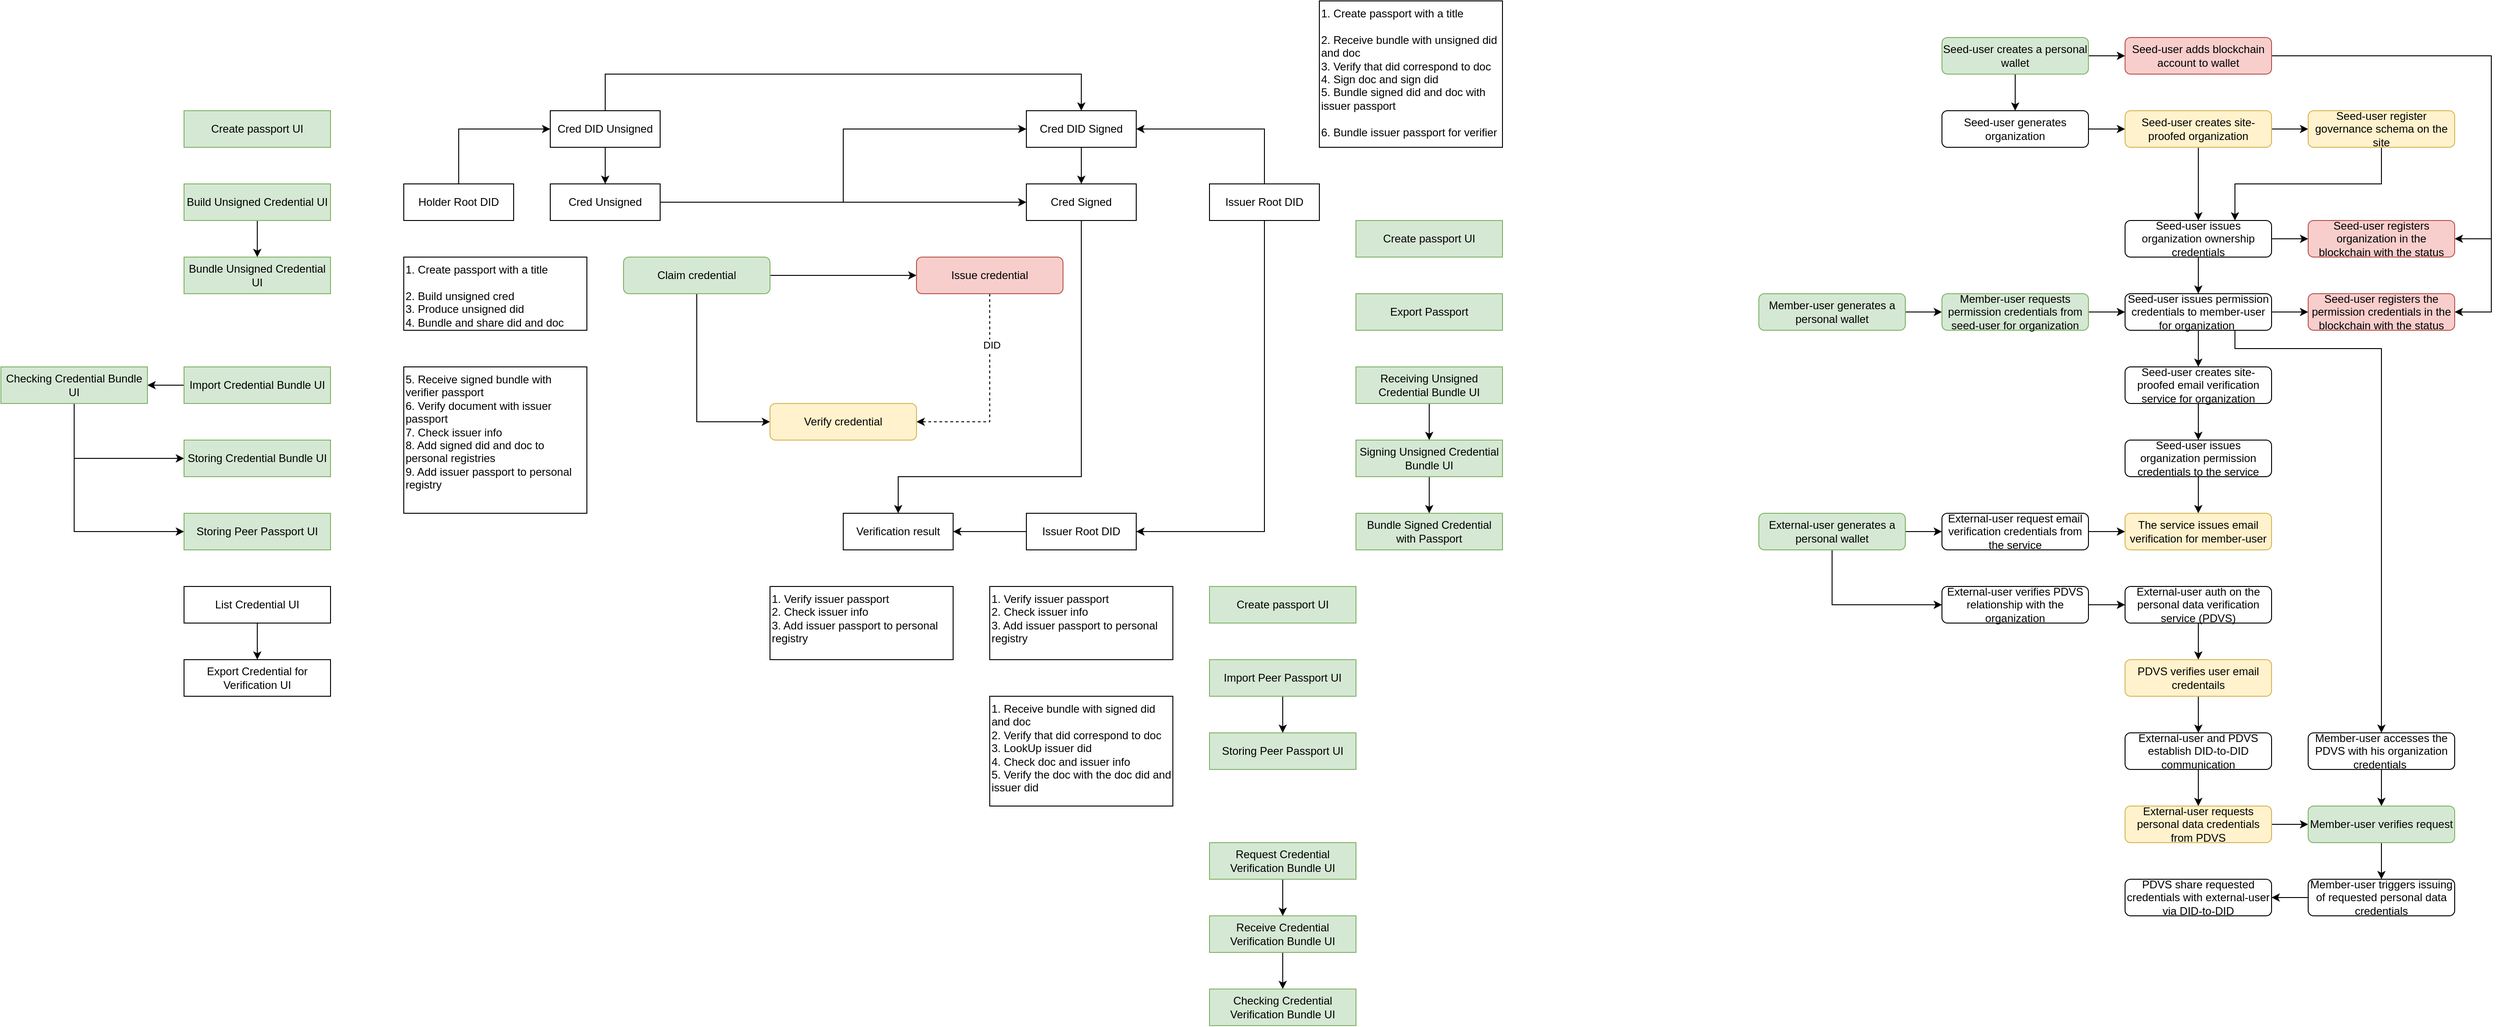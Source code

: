 <mxfile version="15.2.7" type="device" pages="5"><diagram id="Rx1E1-y5q2qVLVE35k9E" name="Cases"><mxGraphModel dx="3270" dy="596" grid="1" gridSize="10" guides="1" tooltips="1" connect="1" arrows="1" fold="1" page="1" pageScale="1" pageWidth="1169" pageHeight="827" math="0" shadow="0"><root><mxCell id="xW7RO1sk_Le1SdhrMX03-0"/><mxCell id="xW7RO1sk_Le1SdhrMX03-1" parent="xW7RO1sk_Le1SdhrMX03-0"/><mxCell id="xW7RO1sk_Le1SdhrMX03-7" style="edgeStyle=orthogonalEdgeStyle;rounded=0;orthogonalLoop=1;jettySize=auto;html=1;exitX=0.5;exitY=1;exitDx=0;exitDy=0;" parent="xW7RO1sk_Le1SdhrMX03-1" source="xW7RO1sk_Le1SdhrMX03-2" target="xW7RO1sk_Le1SdhrMX03-4" edge="1"><mxGeometry relative="1" as="geometry"/></mxCell><mxCell id="xW7RO1sk_Le1SdhrMX03-14" style="edgeStyle=orthogonalEdgeStyle;rounded=0;orthogonalLoop=1;jettySize=auto;html=1;exitX=1;exitY=0.5;exitDx=0;exitDy=0;" parent="xW7RO1sk_Le1SdhrMX03-1" source="xW7RO1sk_Le1SdhrMX03-2" target="xW7RO1sk_Le1SdhrMX03-13" edge="1"><mxGeometry relative="1" as="geometry"/></mxCell><mxCell id="xW7RO1sk_Le1SdhrMX03-2" value="Seed-user creates a personal wallet" style="rounded=1;whiteSpace=wrap;html=1;fillColor=#d5e8d4;strokeColor=#82b366;" parent="xW7RO1sk_Le1SdhrMX03-1" vertex="1"><mxGeometry x="520" y="40" width="160" height="40" as="geometry"/></mxCell><mxCell id="xW7RO1sk_Le1SdhrMX03-6" style="edgeStyle=orthogonalEdgeStyle;rounded=0;orthogonalLoop=1;jettySize=auto;html=1;exitX=1;exitY=0.5;exitDx=0;exitDy=0;" parent="xW7RO1sk_Le1SdhrMX03-1" source="xW7RO1sk_Le1SdhrMX03-4" target="xW7RO1sk_Le1SdhrMX03-5" edge="1"><mxGeometry relative="1" as="geometry"/></mxCell><mxCell id="xW7RO1sk_Le1SdhrMX03-4" value="Seed-user generates organization" style="rounded=1;whiteSpace=wrap;html=1;" parent="xW7RO1sk_Le1SdhrMX03-1" vertex="1"><mxGeometry x="520" y="120" width="160" height="40" as="geometry"/></mxCell><mxCell id="xW7RO1sk_Le1SdhrMX03-17" style="edgeStyle=orthogonalEdgeStyle;rounded=0;orthogonalLoop=1;jettySize=auto;html=1;exitX=1;exitY=0.5;exitDx=0;exitDy=0;" parent="xW7RO1sk_Le1SdhrMX03-1" source="xW7RO1sk_Le1SdhrMX03-21" target="xW7RO1sk_Le1SdhrMX03-16" edge="1"><mxGeometry relative="1" as="geometry"/></mxCell><mxCell id="xW7RO1sk_Le1SdhrMX03-22" style="edgeStyle=orthogonalEdgeStyle;rounded=0;orthogonalLoop=1;jettySize=auto;html=1;exitX=0.5;exitY=1;exitDx=0;exitDy=0;entryX=0.5;entryY=0;entryDx=0;entryDy=0;" parent="xW7RO1sk_Le1SdhrMX03-1" source="xW7RO1sk_Le1SdhrMX03-5" target="xW7RO1sk_Le1SdhrMX03-21" edge="1"><mxGeometry relative="1" as="geometry"/></mxCell><mxCell id="xW7RO1sk_Le1SdhrMX03-31" style="edgeStyle=orthogonalEdgeStyle;rounded=0;orthogonalLoop=1;jettySize=auto;html=1;exitX=1;exitY=0.5;exitDx=0;exitDy=0;entryX=0;entryY=0.5;entryDx=0;entryDy=0;" parent="xW7RO1sk_Le1SdhrMX03-1" source="xW7RO1sk_Le1SdhrMX03-5" target="xW7RO1sk_Le1SdhrMX03-30" edge="1"><mxGeometry relative="1" as="geometry"/></mxCell><mxCell id="xW7RO1sk_Le1SdhrMX03-5" value="Seed-user creates site-proofed organization" style="rounded=1;whiteSpace=wrap;html=1;fillColor=#fff2cc;strokeColor=#d6b656;" parent="xW7RO1sk_Le1SdhrMX03-1" vertex="1"><mxGeometry x="720" y="120" width="160" height="40" as="geometry"/></mxCell><mxCell id="xW7RO1sk_Le1SdhrMX03-29" style="edgeStyle=orthogonalEdgeStyle;rounded=0;orthogonalLoop=1;jettySize=auto;html=1;exitX=1;exitY=0.5;exitDx=0;exitDy=0;entryX=1;entryY=0.5;entryDx=0;entryDy=0;" parent="xW7RO1sk_Le1SdhrMX03-1" source="xW7RO1sk_Le1SdhrMX03-13" target="xW7RO1sk_Le1SdhrMX03-27" edge="1"><mxGeometry relative="1" as="geometry"><Array as="points"><mxPoint x="1120" y="60"/><mxPoint x="1120" y="340"/></Array></mxGeometry></mxCell><mxCell id="xW7RO1sk_Le1SdhrMX03-35" style="edgeStyle=orthogonalEdgeStyle;rounded=0;orthogonalLoop=1;jettySize=auto;html=1;exitX=1;exitY=0.5;exitDx=0;exitDy=0;entryX=1;entryY=0.5;entryDx=0;entryDy=0;" parent="xW7RO1sk_Le1SdhrMX03-1" source="xW7RO1sk_Le1SdhrMX03-13" target="xW7RO1sk_Le1SdhrMX03-16" edge="1"><mxGeometry relative="1" as="geometry"><Array as="points"><mxPoint x="1120" y="60"/><mxPoint x="1120" y="260"/></Array></mxGeometry></mxCell><mxCell id="xW7RO1sk_Le1SdhrMX03-13" value="Seed-user adds blockchain account to wallet" style="rounded=1;whiteSpace=wrap;html=1;fillColor=#f8cecc;strokeColor=#b85450;" parent="xW7RO1sk_Le1SdhrMX03-1" vertex="1"><mxGeometry x="720" y="40" width="160" height="40" as="geometry"/></mxCell><mxCell id="xW7RO1sk_Le1SdhrMX03-16" value="Seed-user registers organization in the blockchain with the status" style="rounded=1;whiteSpace=wrap;html=1;fillColor=#f8cecc;strokeColor=#b85450;" parent="xW7RO1sk_Le1SdhrMX03-1" vertex="1"><mxGeometry x="920" y="240" width="160" height="40" as="geometry"/></mxCell><mxCell id="xW7RO1sk_Le1SdhrMX03-24" style="edgeStyle=orthogonalEdgeStyle;rounded=0;orthogonalLoop=1;jettySize=auto;html=1;exitX=1;exitY=0.5;exitDx=0;exitDy=0;" parent="xW7RO1sk_Le1SdhrMX03-1" source="xW7RO1sk_Le1SdhrMX03-19" target="xW7RO1sk_Le1SdhrMX03-23" edge="1"><mxGeometry relative="1" as="geometry"/></mxCell><mxCell id="xW7RO1sk_Le1SdhrMX03-19" value="Member-user generates a personal wallet" style="rounded=1;whiteSpace=wrap;html=1;fillColor=#d5e8d4;strokeColor=#82b366;" parent="xW7RO1sk_Le1SdhrMX03-1" vertex="1"><mxGeometry x="320" y="320" width="160" height="40" as="geometry"/></mxCell><mxCell id="xW7RO1sk_Le1SdhrMX03-28" style="edgeStyle=orthogonalEdgeStyle;rounded=0;orthogonalLoop=1;jettySize=auto;html=1;exitX=1;exitY=0.5;exitDx=0;exitDy=0;" parent="xW7RO1sk_Le1SdhrMX03-1" source="xW7RO1sk_Le1SdhrMX03-20" target="xW7RO1sk_Le1SdhrMX03-27" edge="1"><mxGeometry relative="1" as="geometry"/></mxCell><mxCell id="xW7RO1sk_Le1SdhrMX03-33" style="edgeStyle=orthogonalEdgeStyle;rounded=0;orthogonalLoop=1;jettySize=auto;html=1;exitX=0.5;exitY=1;exitDx=0;exitDy=0;entryX=0.5;entryY=0;entryDx=0;entryDy=0;" parent="xW7RO1sk_Le1SdhrMX03-1" source="xW7RO1sk_Le1SdhrMX03-20" target="xW7RO1sk_Le1SdhrMX03-32" edge="1"><mxGeometry relative="1" as="geometry"/></mxCell><mxCell id="xW7RO1sk_Le1SdhrMX03-63" style="edgeStyle=orthogonalEdgeStyle;rounded=0;orthogonalLoop=1;jettySize=auto;html=1;exitX=0.75;exitY=1;exitDx=0;exitDy=0;entryX=0.5;entryY=0;entryDx=0;entryDy=0;" parent="xW7RO1sk_Le1SdhrMX03-1" source="xW7RO1sk_Le1SdhrMX03-20" target="xW7RO1sk_Le1SdhrMX03-62" edge="1"><mxGeometry relative="1" as="geometry"><Array as="points"><mxPoint x="840" y="380"/><mxPoint x="1000" y="380"/></Array></mxGeometry></mxCell><mxCell id="xW7RO1sk_Le1SdhrMX03-20" value="Seed-user issues permission credentials to member-user for organization&amp;nbsp;" style="rounded=1;whiteSpace=wrap;html=1;" parent="xW7RO1sk_Le1SdhrMX03-1" vertex="1"><mxGeometry x="720" y="320" width="160" height="40" as="geometry"/></mxCell><mxCell id="xW7RO1sk_Le1SdhrMX03-26" style="edgeStyle=orthogonalEdgeStyle;rounded=0;orthogonalLoop=1;jettySize=auto;html=1;exitX=0.5;exitY=1;exitDx=0;exitDy=0;" parent="xW7RO1sk_Le1SdhrMX03-1" source="xW7RO1sk_Le1SdhrMX03-21" target="xW7RO1sk_Le1SdhrMX03-20" edge="1"><mxGeometry relative="1" as="geometry"/></mxCell><mxCell id="xW7RO1sk_Le1SdhrMX03-21" value="Seed-user issues organization ownership credentials" style="rounded=1;whiteSpace=wrap;html=1;" parent="xW7RO1sk_Le1SdhrMX03-1" vertex="1"><mxGeometry x="720" y="240" width="160" height="40" as="geometry"/></mxCell><mxCell id="xW7RO1sk_Le1SdhrMX03-25" style="edgeStyle=orthogonalEdgeStyle;rounded=0;orthogonalLoop=1;jettySize=auto;html=1;exitX=1;exitY=0.5;exitDx=0;exitDy=0;" parent="xW7RO1sk_Le1SdhrMX03-1" source="xW7RO1sk_Le1SdhrMX03-23" target="xW7RO1sk_Le1SdhrMX03-20" edge="1"><mxGeometry relative="1" as="geometry"/></mxCell><mxCell id="xW7RO1sk_Le1SdhrMX03-23" value="Member-user requests permission credentials from seed-user for organization" style="rounded=1;whiteSpace=wrap;html=1;fillColor=#d5e8d4;strokeColor=#82b366;" parent="xW7RO1sk_Le1SdhrMX03-1" vertex="1"><mxGeometry x="520" y="320" width="160" height="40" as="geometry"/></mxCell><mxCell id="xW7RO1sk_Le1SdhrMX03-27" value="Seed-user registers the permission credentials in the blockchain with the status" style="rounded=1;whiteSpace=wrap;html=1;fillColor=#f8cecc;strokeColor=#b85450;" parent="xW7RO1sk_Le1SdhrMX03-1" vertex="1"><mxGeometry x="920" y="320" width="160" height="40" as="geometry"/></mxCell><mxCell id="xW7RO1sk_Le1SdhrMX03-34" style="edgeStyle=orthogonalEdgeStyle;rounded=0;orthogonalLoop=1;jettySize=auto;html=1;exitX=0.5;exitY=1;exitDx=0;exitDy=0;entryX=0.75;entryY=0;entryDx=0;entryDy=0;" parent="xW7RO1sk_Le1SdhrMX03-1" source="xW7RO1sk_Le1SdhrMX03-30" target="xW7RO1sk_Le1SdhrMX03-21" edge="1"><mxGeometry relative="1" as="geometry"><Array as="points"><mxPoint x="1000" y="200"/><mxPoint x="840" y="200"/></Array></mxGeometry></mxCell><mxCell id="xW7RO1sk_Le1SdhrMX03-30" value="Seed-user register governance schema on the site" style="rounded=1;whiteSpace=wrap;html=1;fillColor=#fff2cc;strokeColor=#d6b656;" parent="xW7RO1sk_Le1SdhrMX03-1" vertex="1"><mxGeometry x="920" y="120" width="160" height="40" as="geometry"/></mxCell><mxCell id="xW7RO1sk_Le1SdhrMX03-37" style="edgeStyle=orthogonalEdgeStyle;rounded=0;orthogonalLoop=1;jettySize=auto;html=1;exitX=0.5;exitY=1;exitDx=0;exitDy=0;" parent="xW7RO1sk_Le1SdhrMX03-1" source="xW7RO1sk_Le1SdhrMX03-32" target="xW7RO1sk_Le1SdhrMX03-36" edge="1"><mxGeometry relative="1" as="geometry"/></mxCell><mxCell id="xW7RO1sk_Le1SdhrMX03-32" value="Seed-user creates site-proofed email verification service&amp;nbsp;for organization" style="rounded=1;whiteSpace=wrap;html=1;" parent="xW7RO1sk_Le1SdhrMX03-1" vertex="1"><mxGeometry x="720" y="400" width="160" height="40" as="geometry"/></mxCell><mxCell id="xW7RO1sk_Le1SdhrMX03-44" style="edgeStyle=orthogonalEdgeStyle;rounded=0;orthogonalLoop=1;jettySize=auto;html=1;exitX=0.5;exitY=1;exitDx=0;exitDy=0;" parent="xW7RO1sk_Le1SdhrMX03-1" source="xW7RO1sk_Le1SdhrMX03-36" target="xW7RO1sk_Le1SdhrMX03-41" edge="1"><mxGeometry relative="1" as="geometry"/></mxCell><mxCell id="xW7RO1sk_Le1SdhrMX03-36" value="Seed-user issues organization permission credentials to the service" style="rounded=1;whiteSpace=wrap;html=1;" parent="xW7RO1sk_Le1SdhrMX03-1" vertex="1"><mxGeometry x="720" y="480" width="160" height="40" as="geometry"/></mxCell><mxCell id="xW7RO1sk_Le1SdhrMX03-43" style="edgeStyle=orthogonalEdgeStyle;rounded=0;orthogonalLoop=1;jettySize=auto;html=1;exitX=1;exitY=0.5;exitDx=0;exitDy=0;" parent="xW7RO1sk_Le1SdhrMX03-1" source="xW7RO1sk_Le1SdhrMX03-38" target="xW7RO1sk_Le1SdhrMX03-41" edge="1"><mxGeometry relative="1" as="geometry"/></mxCell><mxCell id="xW7RO1sk_Le1SdhrMX03-51" style="edgeStyle=orthogonalEdgeStyle;rounded=0;orthogonalLoop=1;jettySize=auto;html=1;exitX=0.5;exitY=1;exitDx=0;exitDy=0;entryX=0;entryY=0.5;entryDx=0;entryDy=0;" parent="xW7RO1sk_Le1SdhrMX03-1" source="xW7RO1sk_Le1SdhrMX03-45" target="xW7RO1sk_Le1SdhrMX03-56" edge="1"><mxGeometry relative="1" as="geometry"/></mxCell><mxCell id="xW7RO1sk_Le1SdhrMX03-38" value="External-user request email verification credentials from the service" style="rounded=1;whiteSpace=wrap;html=1;" parent="xW7RO1sk_Le1SdhrMX03-1" vertex="1"><mxGeometry x="520" y="560" width="160" height="40" as="geometry"/></mxCell><mxCell id="xW7RO1sk_Le1SdhrMX03-41" value="The service issues email verification for member-user" style="rounded=1;whiteSpace=wrap;html=1;fillColor=#fff2cc;strokeColor=#d6b656;" parent="xW7RO1sk_Le1SdhrMX03-1" vertex="1"><mxGeometry x="720" y="560" width="160" height="40" as="geometry"/></mxCell><mxCell id="xW7RO1sk_Le1SdhrMX03-48" style="edgeStyle=orthogonalEdgeStyle;rounded=0;orthogonalLoop=1;jettySize=auto;html=1;exitX=1;exitY=0.5;exitDx=0;exitDy=0;" parent="xW7RO1sk_Le1SdhrMX03-1" source="xW7RO1sk_Le1SdhrMX03-45" target="xW7RO1sk_Le1SdhrMX03-38" edge="1"><mxGeometry relative="1" as="geometry"/></mxCell><mxCell id="xW7RO1sk_Le1SdhrMX03-45" value="External-user generates a personal wallet" style="rounded=1;whiteSpace=wrap;html=1;fillColor=#d5e8d4;strokeColor=#82b366;" parent="xW7RO1sk_Le1SdhrMX03-1" vertex="1"><mxGeometry x="320" y="560" width="160" height="40" as="geometry"/></mxCell><mxCell id="xW7RO1sk_Le1SdhrMX03-54" style="edgeStyle=orthogonalEdgeStyle;rounded=0;orthogonalLoop=1;jettySize=auto;html=1;exitX=0.5;exitY=1;exitDx=0;exitDy=0;" parent="xW7RO1sk_Le1SdhrMX03-1" source="xW7RO1sk_Le1SdhrMX03-49" target="xW7RO1sk_Le1SdhrMX03-53" edge="1"><mxGeometry relative="1" as="geometry"/></mxCell><mxCell id="xW7RO1sk_Le1SdhrMX03-49" value="External-user auth on the personal data verification service (PDVS)" style="rounded=1;whiteSpace=wrap;html=1;" parent="xW7RO1sk_Le1SdhrMX03-1" vertex="1"><mxGeometry x="720" y="640" width="160" height="40" as="geometry"/></mxCell><mxCell id="xW7RO1sk_Le1SdhrMX03-59" style="edgeStyle=orthogonalEdgeStyle;rounded=0;orthogonalLoop=1;jettySize=auto;html=1;exitX=0.5;exitY=1;exitDx=0;exitDy=0;" parent="xW7RO1sk_Le1SdhrMX03-1" source="xW7RO1sk_Le1SdhrMX03-53" target="xW7RO1sk_Le1SdhrMX03-58" edge="1"><mxGeometry relative="1" as="geometry"/></mxCell><mxCell id="xW7RO1sk_Le1SdhrMX03-53" value="PDVS verifies user email credentails" style="rounded=1;whiteSpace=wrap;html=1;fillColor=#fff2cc;strokeColor=#d6b656;" parent="xW7RO1sk_Le1SdhrMX03-1" vertex="1"><mxGeometry x="720" y="720" width="160" height="40" as="geometry"/></mxCell><mxCell id="xW7RO1sk_Le1SdhrMX03-57" style="edgeStyle=orthogonalEdgeStyle;rounded=0;orthogonalLoop=1;jettySize=auto;html=1;exitX=1;exitY=0.5;exitDx=0;exitDy=0;" parent="xW7RO1sk_Le1SdhrMX03-1" source="xW7RO1sk_Le1SdhrMX03-56" target="xW7RO1sk_Le1SdhrMX03-49" edge="1"><mxGeometry relative="1" as="geometry"/></mxCell><mxCell id="xW7RO1sk_Le1SdhrMX03-56" value="External-user verifies PDVS relationship with the organization" style="rounded=1;whiteSpace=wrap;html=1;" parent="xW7RO1sk_Le1SdhrMX03-1" vertex="1"><mxGeometry x="520" y="640" width="160" height="40" as="geometry"/></mxCell><mxCell id="xW7RO1sk_Le1SdhrMX03-61" style="edgeStyle=orthogonalEdgeStyle;rounded=0;orthogonalLoop=1;jettySize=auto;html=1;exitX=0.5;exitY=1;exitDx=0;exitDy=0;entryX=0.5;entryY=0;entryDx=0;entryDy=0;" parent="xW7RO1sk_Le1SdhrMX03-1" source="xW7RO1sk_Le1SdhrMX03-58" target="xW7RO1sk_Le1SdhrMX03-60" edge="1"><mxGeometry relative="1" as="geometry"/></mxCell><mxCell id="xW7RO1sk_Le1SdhrMX03-58" value="External-user and PDVS establish DID-to-DID communication" style="rounded=1;whiteSpace=wrap;html=1;" parent="xW7RO1sk_Le1SdhrMX03-1" vertex="1"><mxGeometry x="720" y="800" width="160" height="40" as="geometry"/></mxCell><mxCell id="xW7RO1sk_Le1SdhrMX03-66" style="edgeStyle=orthogonalEdgeStyle;rounded=0;orthogonalLoop=1;jettySize=auto;html=1;exitX=1;exitY=0.5;exitDx=0;exitDy=0;" parent="xW7RO1sk_Le1SdhrMX03-1" source="xW7RO1sk_Le1SdhrMX03-60" target="xW7RO1sk_Le1SdhrMX03-64" edge="1"><mxGeometry relative="1" as="geometry"/></mxCell><mxCell id="xW7RO1sk_Le1SdhrMX03-60" value="External-user requests personal data credentials from PDVS" style="rounded=1;whiteSpace=wrap;html=1;fillColor=#fff2cc;strokeColor=#d6b656;" parent="xW7RO1sk_Le1SdhrMX03-1" vertex="1"><mxGeometry x="720" y="880" width="160" height="40" as="geometry"/></mxCell><mxCell id="xW7RO1sk_Le1SdhrMX03-65" style="edgeStyle=orthogonalEdgeStyle;rounded=0;orthogonalLoop=1;jettySize=auto;html=1;exitX=0.5;exitY=1;exitDx=0;exitDy=0;entryX=0.5;entryY=0;entryDx=0;entryDy=0;" parent="xW7RO1sk_Le1SdhrMX03-1" source="xW7RO1sk_Le1SdhrMX03-62" target="xW7RO1sk_Le1SdhrMX03-64" edge="1"><mxGeometry relative="1" as="geometry"/></mxCell><mxCell id="xW7RO1sk_Le1SdhrMX03-62" value="Member-user accesses the PDVS with his organization credentials&amp;nbsp;" style="rounded=1;whiteSpace=wrap;html=1;" parent="xW7RO1sk_Le1SdhrMX03-1" vertex="1"><mxGeometry x="920" y="800" width="160" height="40" as="geometry"/></mxCell><mxCell id="xW7RO1sk_Le1SdhrMX03-68" style="edgeStyle=orthogonalEdgeStyle;rounded=0;orthogonalLoop=1;jettySize=auto;html=1;exitX=0.5;exitY=1;exitDx=0;exitDy=0;" parent="xW7RO1sk_Le1SdhrMX03-1" source="xW7RO1sk_Le1SdhrMX03-64" target="xW7RO1sk_Le1SdhrMX03-67" edge="1"><mxGeometry relative="1" as="geometry"/></mxCell><mxCell id="xW7RO1sk_Le1SdhrMX03-64" value="Member-user verifies request" style="rounded=1;whiteSpace=wrap;html=1;fillColor=#d5e8d4;strokeColor=#82b366;" parent="xW7RO1sk_Le1SdhrMX03-1" vertex="1"><mxGeometry x="920" y="880" width="160" height="40" as="geometry"/></mxCell><mxCell id="xW7RO1sk_Le1SdhrMX03-70" style="edgeStyle=orthogonalEdgeStyle;rounded=0;orthogonalLoop=1;jettySize=auto;html=1;exitX=0;exitY=0.5;exitDx=0;exitDy=0;" parent="xW7RO1sk_Le1SdhrMX03-1" source="xW7RO1sk_Le1SdhrMX03-67" target="xW7RO1sk_Le1SdhrMX03-69" edge="1"><mxGeometry relative="1" as="geometry"/></mxCell><mxCell id="xW7RO1sk_Le1SdhrMX03-67" value="Member-user triggers issuing of requested personal data credentials" style="rounded=1;whiteSpace=wrap;html=1;" parent="xW7RO1sk_Le1SdhrMX03-1" vertex="1"><mxGeometry x="920" y="960" width="160" height="40" as="geometry"/></mxCell><mxCell id="xW7RO1sk_Le1SdhrMX03-69" value="PDVS share requested credentials with external-user via DID-to-DID" style="rounded=1;whiteSpace=wrap;html=1;" parent="xW7RO1sk_Le1SdhrMX03-1" vertex="1"><mxGeometry x="720" y="960" width="160" height="40" as="geometry"/></mxCell><mxCell id="0I7lztAMC4Om7v0znx-d-2" style="edgeStyle=orthogonalEdgeStyle;rounded=0;orthogonalLoop=1;jettySize=auto;html=1;exitX=1;exitY=0.5;exitDx=0;exitDy=0;" parent="xW7RO1sk_Le1SdhrMX03-1" source="0I7lztAMC4Om7v0znx-d-0" target="0I7lztAMC4Om7v0znx-d-1" edge="1"><mxGeometry relative="1" as="geometry"/></mxCell><mxCell id="0I7lztAMC4Om7v0znx-d-4" style="edgeStyle=orthogonalEdgeStyle;rounded=0;orthogonalLoop=1;jettySize=auto;html=1;exitX=0.5;exitY=1;exitDx=0;exitDy=0;entryX=0;entryY=0.5;entryDx=0;entryDy=0;" parent="xW7RO1sk_Le1SdhrMX03-1" source="0I7lztAMC4Om7v0znx-d-0" target="0I7lztAMC4Om7v0znx-d-3" edge="1"><mxGeometry relative="1" as="geometry"/></mxCell><mxCell id="0I7lztAMC4Om7v0znx-d-0" value="Claim credential" style="rounded=1;whiteSpace=wrap;html=1;fillColor=#d5e8d4;strokeColor=#82b366;" parent="xW7RO1sk_Le1SdhrMX03-1" vertex="1"><mxGeometry x="-920" y="280" width="160" height="40" as="geometry"/></mxCell><mxCell id="0I7lztAMC4Om7v0znx-d-5" style="edgeStyle=orthogonalEdgeStyle;rounded=0;orthogonalLoop=1;jettySize=auto;html=1;exitX=0.5;exitY=1;exitDx=0;exitDy=0;entryX=1;entryY=0.5;entryDx=0;entryDy=0;dashed=1;" parent="xW7RO1sk_Le1SdhrMX03-1" source="0I7lztAMC4Om7v0znx-d-1" target="0I7lztAMC4Om7v0znx-d-3" edge="1"><mxGeometry relative="1" as="geometry"/></mxCell><mxCell id="0I7lztAMC4Om7v0znx-d-6" value="DID" style="edgeLabel;html=1;align=center;verticalAlign=middle;resizable=0;points=[];" parent="0I7lztAMC4Om7v0znx-d-5" vertex="1" connectable="0"><mxGeometry x="-0.491" y="2" relative="1" as="geometry"><mxPoint as="offset"/></mxGeometry></mxCell><mxCell id="0I7lztAMC4Om7v0znx-d-1" value="Issue credential" style="rounded=1;whiteSpace=wrap;html=1;fillColor=#f8cecc;strokeColor=#b85450;" parent="xW7RO1sk_Le1SdhrMX03-1" vertex="1"><mxGeometry x="-600" y="280" width="160" height="40" as="geometry"/></mxCell><mxCell id="0I7lztAMC4Om7v0znx-d-3" value="Verify credential" style="rounded=1;whiteSpace=wrap;html=1;fillColor=#fff2cc;strokeColor=#d6b656;" parent="xW7RO1sk_Le1SdhrMX03-1" vertex="1"><mxGeometry x="-760" y="440" width="160" height="40" as="geometry"/></mxCell><mxCell id="0I7lztAMC4Om7v0znx-d-13" style="edgeStyle=orthogonalEdgeStyle;rounded=0;orthogonalLoop=1;jettySize=auto;html=1;exitX=0.5;exitY=1;exitDx=0;exitDy=0;" parent="xW7RO1sk_Le1SdhrMX03-1" source="0I7lztAMC4Om7v0znx-d-7" target="0I7lztAMC4Om7v0znx-d-9" edge="1"><mxGeometry relative="1" as="geometry"/></mxCell><mxCell id="0I7lztAMC4Om7v0znx-d-21" style="edgeStyle=orthogonalEdgeStyle;rounded=0;orthogonalLoop=1;jettySize=auto;html=1;exitX=0.5;exitY=0;exitDx=0;exitDy=0;entryX=0.5;entryY=0;entryDx=0;entryDy=0;" parent="xW7RO1sk_Le1SdhrMX03-1" source="0I7lztAMC4Om7v0znx-d-7" target="0I7lztAMC4Om7v0znx-d-20" edge="1"><mxGeometry relative="1" as="geometry"><Array as="points"><mxPoint x="-940" y="80"/><mxPoint x="-420" y="80"/></Array></mxGeometry></mxCell><mxCell id="0I7lztAMC4Om7v0znx-d-7" value="Cred DID Unsigned" style="rounded=0;whiteSpace=wrap;html=1;" parent="xW7RO1sk_Le1SdhrMX03-1" vertex="1"><mxGeometry x="-1000" y="120" width="120" height="40" as="geometry"/></mxCell><mxCell id="0I7lztAMC4Om7v0znx-d-22" style="edgeStyle=orthogonalEdgeStyle;rounded=0;orthogonalLoop=1;jettySize=auto;html=1;exitX=1;exitY=0.5;exitDx=0;exitDy=0;entryX=0;entryY=0.5;entryDx=0;entryDy=0;" parent="xW7RO1sk_Le1SdhrMX03-1" source="0I7lztAMC4Om7v0znx-d-9" target="0I7lztAMC4Om7v0znx-d-20" edge="1"><mxGeometry relative="1" as="geometry"/></mxCell><mxCell id="0I7lztAMC4Om7v0znx-d-26" style="edgeStyle=orthogonalEdgeStyle;rounded=0;orthogonalLoop=1;jettySize=auto;html=1;exitX=1;exitY=0.5;exitDx=0;exitDy=0;" parent="xW7RO1sk_Le1SdhrMX03-1" source="0I7lztAMC4Om7v0znx-d-9" target="0I7lztAMC4Om7v0znx-d-24" edge="1"><mxGeometry relative="1" as="geometry"/></mxCell><mxCell id="0I7lztAMC4Om7v0znx-d-9" value="Cred Unsigned" style="rounded=0;whiteSpace=wrap;html=1;" parent="xW7RO1sk_Le1SdhrMX03-1" vertex="1"><mxGeometry x="-1000" y="200" width="120" height="40" as="geometry"/></mxCell><mxCell id="0I7lztAMC4Om7v0znx-d-12" style="edgeStyle=orthogonalEdgeStyle;rounded=0;orthogonalLoop=1;jettySize=auto;html=1;exitX=0.5;exitY=0;exitDx=0;exitDy=0;entryX=0;entryY=0.5;entryDx=0;entryDy=0;" parent="xW7RO1sk_Le1SdhrMX03-1" source="0I7lztAMC4Om7v0znx-d-10" target="0I7lztAMC4Om7v0znx-d-7" edge="1"><mxGeometry relative="1" as="geometry"/></mxCell><mxCell id="0I7lztAMC4Om7v0znx-d-10" value="Holder Root DID" style="rounded=0;whiteSpace=wrap;html=1;" parent="xW7RO1sk_Le1SdhrMX03-1" vertex="1"><mxGeometry x="-1160" y="200" width="120" height="40" as="geometry"/></mxCell><mxCell id="0I7lztAMC4Om7v0znx-d-29" style="edgeStyle=orthogonalEdgeStyle;rounded=0;orthogonalLoop=1;jettySize=auto;html=1;exitX=0;exitY=0.5;exitDx=0;exitDy=0;" parent="xW7RO1sk_Le1SdhrMX03-1" source="0I7lztAMC4Om7v0znx-d-15" target="0I7lztAMC4Om7v0znx-d-28" edge="1"><mxGeometry relative="1" as="geometry"/></mxCell><mxCell id="0I7lztAMC4Om7v0znx-d-15" value="Issuer Root DID" style="rounded=0;whiteSpace=wrap;html=1;" parent="xW7RO1sk_Le1SdhrMX03-1" vertex="1"><mxGeometry x="-480" y="560" width="120" height="40" as="geometry"/></mxCell><mxCell id="0I7lztAMC4Om7v0znx-d-23" style="edgeStyle=orthogonalEdgeStyle;rounded=0;orthogonalLoop=1;jettySize=auto;html=1;exitX=0.5;exitY=0;exitDx=0;exitDy=0;entryX=1;entryY=0.5;entryDx=0;entryDy=0;" parent="xW7RO1sk_Le1SdhrMX03-1" source="0I7lztAMC4Om7v0znx-d-19" target="0I7lztAMC4Om7v0znx-d-20" edge="1"><mxGeometry relative="1" as="geometry"/></mxCell><mxCell id="0I7lztAMC4Om7v0znx-d-27" style="edgeStyle=orthogonalEdgeStyle;rounded=0;orthogonalLoop=1;jettySize=auto;html=1;exitX=0.5;exitY=1;exitDx=0;exitDy=0;entryX=1;entryY=0.5;entryDx=0;entryDy=0;" parent="xW7RO1sk_Le1SdhrMX03-1" source="0I7lztAMC4Om7v0znx-d-19" target="0I7lztAMC4Om7v0znx-d-15" edge="1"><mxGeometry relative="1" as="geometry"/></mxCell><mxCell id="0I7lztAMC4Om7v0znx-d-19" value="Issuer Root DID" style="rounded=0;whiteSpace=wrap;html=1;" parent="xW7RO1sk_Le1SdhrMX03-1" vertex="1"><mxGeometry x="-280" y="200" width="120" height="40" as="geometry"/></mxCell><mxCell id="0I7lztAMC4Om7v0znx-d-25" style="edgeStyle=orthogonalEdgeStyle;rounded=0;orthogonalLoop=1;jettySize=auto;html=1;exitX=0.5;exitY=1;exitDx=0;exitDy=0;" parent="xW7RO1sk_Le1SdhrMX03-1" source="0I7lztAMC4Om7v0znx-d-20" target="0I7lztAMC4Om7v0znx-d-24" edge="1"><mxGeometry relative="1" as="geometry"/></mxCell><mxCell id="0I7lztAMC4Om7v0znx-d-20" value="Cred DID Signed" style="rounded=0;whiteSpace=wrap;html=1;" parent="xW7RO1sk_Le1SdhrMX03-1" vertex="1"><mxGeometry x="-480" y="120" width="120" height="40" as="geometry"/></mxCell><mxCell id="0I7lztAMC4Om7v0znx-d-30" style="edgeStyle=orthogonalEdgeStyle;rounded=0;orthogonalLoop=1;jettySize=auto;html=1;exitX=0.5;exitY=1;exitDx=0;exitDy=0;entryX=0.5;entryY=0;entryDx=0;entryDy=0;" parent="xW7RO1sk_Le1SdhrMX03-1" source="0I7lztAMC4Om7v0znx-d-24" target="0I7lztAMC4Om7v0znx-d-28" edge="1"><mxGeometry relative="1" as="geometry"><Array as="points"><mxPoint x="-420" y="520"/><mxPoint x="-620" y="520"/></Array></mxGeometry></mxCell><mxCell id="0I7lztAMC4Om7v0znx-d-24" value="Cred Signed" style="rounded=0;whiteSpace=wrap;html=1;" parent="xW7RO1sk_Le1SdhrMX03-1" vertex="1"><mxGeometry x="-480" y="200" width="120" height="40" as="geometry"/></mxCell><mxCell id="0I7lztAMC4Om7v0znx-d-28" value="Verification result" style="rounded=0;whiteSpace=wrap;html=1;" parent="xW7RO1sk_Le1SdhrMX03-1" vertex="1"><mxGeometry x="-680" y="560" width="120" height="40" as="geometry"/></mxCell><mxCell id="0I7lztAMC4Om7v0znx-d-31" value="&lt;div&gt;&lt;span&gt;1. Create passport with a title&lt;/span&gt;&lt;/div&gt;&lt;div&gt;&lt;span&gt;&lt;br&gt;&lt;/span&gt;&lt;/div&gt;2. Build unsigned cred&lt;br&gt;3. Produce unsigned did&lt;br&gt;4. Bundle and share did and doc" style="rounded=0;whiteSpace=wrap;html=1;align=left;verticalAlign=top;" parent="xW7RO1sk_Le1SdhrMX03-1" vertex="1"><mxGeometry x="-1160" y="280" width="200" height="80" as="geometry"/></mxCell><mxCell id="0I7lztAMC4Om7v0znx-d-32" value="&lt;div&gt;&lt;span&gt;1. Create passport with a title&lt;/span&gt;&lt;/div&gt;&lt;div&gt;&lt;span&gt;&lt;br&gt;&lt;/span&gt;&lt;/div&gt;2. Receive bundle with unsigned did and doc&lt;br&gt;3. Verify that did correspond to doc&amp;nbsp;&lt;br&gt;4. Sign doc and sign did&lt;br&gt;5. Bundle signed did and doc with issuer passport&lt;br&gt;&lt;br&gt;6. Bundle issuer passport for verifier" style="rounded=0;whiteSpace=wrap;html=1;align=left;verticalAlign=top;" parent="xW7RO1sk_Le1SdhrMX03-1" vertex="1"><mxGeometry x="-160" width="200" height="160" as="geometry"/></mxCell><mxCell id="0I7lztAMC4Om7v0znx-d-33" value="1. Verify issuer passport&lt;br&gt;2. Check issuer info&lt;br&gt;3. Add issuer passport to personal registry&lt;br&gt;&lt;div&gt;&lt;/div&gt;" style="rounded=0;whiteSpace=wrap;html=1;align=left;verticalAlign=top;" parent="xW7RO1sk_Le1SdhrMX03-1" vertex="1"><mxGeometry x="-520" y="640" width="200" height="80" as="geometry"/></mxCell><mxCell id="0I7lztAMC4Om7v0znx-d-34" value="&lt;div&gt;&lt;/div&gt;5. Receive signed bundle with verifier passport&lt;br&gt;6. Verify document with issuer passport&lt;br&gt;7. Check issuer info&lt;br&gt;8. Add signed did and doc to personal registries&lt;br&gt;9. Add issuer passport to personal registry" style="rounded=0;whiteSpace=wrap;html=1;align=left;verticalAlign=top;" parent="xW7RO1sk_Le1SdhrMX03-1" vertex="1"><mxGeometry x="-1160" y="400" width="200" height="160" as="geometry"/></mxCell><mxCell id="0I7lztAMC4Om7v0znx-d-35" value="1. Receive bundle with signed did and doc&lt;br&gt;2. Verify that did correspond to doc&lt;br&gt;3. LookUp issuer did&lt;br&gt;4. Check doc and issuer info&lt;br&gt;5. Verify the doc with the doc did and issuer did&lt;br&gt;&lt;div&gt;&lt;/div&gt;" style="rounded=0;whiteSpace=wrap;html=1;align=left;verticalAlign=top;" parent="xW7RO1sk_Le1SdhrMX03-1" vertex="1"><mxGeometry x="-520" y="760" width="200" height="120" as="geometry"/></mxCell><mxCell id="0I7lztAMC4Om7v0znx-d-36" value="1. Verify issuer passport&lt;br&gt;2. Check issuer info&lt;br&gt;3. Add issuer passport to personal registry&lt;br&gt;&lt;div&gt;&lt;/div&gt;" style="rounded=0;whiteSpace=wrap;html=1;align=left;verticalAlign=top;" parent="xW7RO1sk_Le1SdhrMX03-1" vertex="1"><mxGeometry x="-760" y="640" width="200" height="80" as="geometry"/></mxCell><mxCell id="0I7lztAMC4Om7v0znx-d-37" value="Create passport UI&lt;div&gt;&lt;/div&gt;" style="rounded=0;whiteSpace=wrap;html=1;align=center;verticalAlign=middle;fillColor=#d5e8d4;strokeColor=#82b366;" parent="xW7RO1sk_Le1SdhrMX03-1" vertex="1"><mxGeometry x="-1400" y="120" width="160" height="40" as="geometry"/></mxCell><mxCell id="0I7lztAMC4Om7v0znx-d-64" style="edgeStyle=orthogonalEdgeStyle;rounded=0;orthogonalLoop=1;jettySize=auto;html=1;exitX=0.5;exitY=1;exitDx=0;exitDy=0;entryX=0.5;entryY=0;entryDx=0;entryDy=0;" parent="xW7RO1sk_Le1SdhrMX03-1" source="0I7lztAMC4Om7v0znx-d-38" target="0I7lztAMC4Om7v0znx-d-39" edge="1"><mxGeometry relative="1" as="geometry"/></mxCell><mxCell id="0I7lztAMC4Om7v0znx-d-38" value="Build Unsigned Credential UI&lt;div&gt;&lt;/div&gt;" style="rounded=0;whiteSpace=wrap;html=1;align=center;verticalAlign=middle;fillColor=#d5e8d4;strokeColor=#82b366;" parent="xW7RO1sk_Le1SdhrMX03-1" vertex="1"><mxGeometry x="-1400" y="200" width="160" height="40" as="geometry"/></mxCell><mxCell id="0I7lztAMC4Om7v0znx-d-39" value="Bundle Unsigned Credential UI&lt;div&gt;&lt;/div&gt;" style="rounded=0;whiteSpace=wrap;html=1;align=center;verticalAlign=middle;fillColor=#d5e8d4;strokeColor=#82b366;" parent="xW7RO1sk_Le1SdhrMX03-1" vertex="1"><mxGeometry x="-1400" y="280" width="160" height="40" as="geometry"/></mxCell><mxCell id="0I7lztAMC4Om7v0znx-d-43" style="edgeStyle=orthogonalEdgeStyle;rounded=0;orthogonalLoop=1;jettySize=auto;html=1;exitX=0;exitY=0.5;exitDx=0;exitDy=0;" parent="xW7RO1sk_Le1SdhrMX03-1" source="0I7lztAMC4Om7v0znx-d-40" target="0I7lztAMC4Om7v0znx-d-41" edge="1"><mxGeometry relative="1" as="geometry"/></mxCell><mxCell id="0I7lztAMC4Om7v0znx-d-40" value="Import Credential Bundle UI&lt;div&gt;&lt;/div&gt;" style="rounded=0;whiteSpace=wrap;html=1;align=center;verticalAlign=middle;fillColor=#d5e8d4;strokeColor=#82b366;" parent="xW7RO1sk_Le1SdhrMX03-1" vertex="1"><mxGeometry x="-1400" y="400" width="160" height="40" as="geometry"/></mxCell><mxCell id="0I7lztAMC4Om7v0znx-d-45" style="edgeStyle=orthogonalEdgeStyle;rounded=0;orthogonalLoop=1;jettySize=auto;html=1;exitX=0.5;exitY=1;exitDx=0;exitDy=0;entryX=0;entryY=0.5;entryDx=0;entryDy=0;" parent="xW7RO1sk_Le1SdhrMX03-1" source="0I7lztAMC4Om7v0znx-d-41" target="0I7lztAMC4Om7v0znx-d-44" edge="1"><mxGeometry relative="1" as="geometry"/></mxCell><mxCell id="0I7lztAMC4Om7v0znx-d-46" style="edgeStyle=orthogonalEdgeStyle;rounded=0;orthogonalLoop=1;jettySize=auto;html=1;exitX=0.5;exitY=1;exitDx=0;exitDy=0;entryX=0;entryY=0.5;entryDx=0;entryDy=0;" parent="xW7RO1sk_Le1SdhrMX03-1" source="0I7lztAMC4Om7v0znx-d-41" target="0I7lztAMC4Om7v0znx-d-42" edge="1"><mxGeometry relative="1" as="geometry"/></mxCell><mxCell id="0I7lztAMC4Om7v0znx-d-41" value="Checking Credential Bundle UI&lt;div&gt;&lt;/div&gt;" style="rounded=0;whiteSpace=wrap;html=1;align=center;verticalAlign=middle;fillColor=#d5e8d4;strokeColor=#82b366;" parent="xW7RO1sk_Le1SdhrMX03-1" vertex="1"><mxGeometry x="-1600" y="400" width="160" height="40" as="geometry"/></mxCell><mxCell id="0I7lztAMC4Om7v0znx-d-42" value="Storing Peer Passport UI&lt;div&gt;&lt;/div&gt;" style="rounded=0;whiteSpace=wrap;html=1;align=center;verticalAlign=middle;fillColor=#d5e8d4;strokeColor=#82b366;" parent="xW7RO1sk_Le1SdhrMX03-1" vertex="1"><mxGeometry x="-1400" y="560" width="160" height="40" as="geometry"/></mxCell><mxCell id="0I7lztAMC4Om7v0znx-d-44" value="Storing Credential Bundle UI&lt;div&gt;&lt;/div&gt;" style="rounded=0;whiteSpace=wrap;html=1;align=center;verticalAlign=middle;fillColor=#d5e8d4;strokeColor=#82b366;" parent="xW7RO1sk_Le1SdhrMX03-1" vertex="1"><mxGeometry x="-1400" y="480" width="160" height="40" as="geometry"/></mxCell><mxCell id="0I7lztAMC4Om7v0znx-d-47" value="Storing Peer Passport UI&lt;div&gt;&lt;/div&gt;" style="rounded=0;whiteSpace=wrap;html=1;align=center;verticalAlign=middle;fillColor=#d5e8d4;strokeColor=#82b366;" parent="xW7RO1sk_Le1SdhrMX03-1" vertex="1"><mxGeometry x="-280" y="800" width="160" height="40" as="geometry"/></mxCell><mxCell id="0I7lztAMC4Om7v0znx-d-49" style="edgeStyle=orthogonalEdgeStyle;rounded=0;orthogonalLoop=1;jettySize=auto;html=1;exitX=0.5;exitY=1;exitDx=0;exitDy=0;" parent="xW7RO1sk_Le1SdhrMX03-1" source="0I7lztAMC4Om7v0znx-d-48" target="0I7lztAMC4Om7v0znx-d-47" edge="1"><mxGeometry relative="1" as="geometry"/></mxCell><mxCell id="0I7lztAMC4Om7v0znx-d-48" value="Import Peer Passport UI&lt;div&gt;&lt;/div&gt;" style="rounded=0;whiteSpace=wrap;html=1;align=center;verticalAlign=middle;fillColor=#d5e8d4;strokeColor=#82b366;" parent="xW7RO1sk_Le1SdhrMX03-1" vertex="1"><mxGeometry x="-280" y="720" width="160" height="40" as="geometry"/></mxCell><mxCell id="0I7lztAMC4Om7v0znx-d-61" style="edgeStyle=orthogonalEdgeStyle;rounded=0;orthogonalLoop=1;jettySize=auto;html=1;exitX=0.5;exitY=1;exitDx=0;exitDy=0;" parent="xW7RO1sk_Le1SdhrMX03-1" source="0I7lztAMC4Om7v0znx-d-52" target="0I7lztAMC4Om7v0znx-d-57" edge="1"><mxGeometry relative="1" as="geometry"/></mxCell><mxCell id="0I7lztAMC4Om7v0znx-d-52" value="Receive Credential Verification Bundle UI&lt;div&gt;&lt;/div&gt;" style="rounded=0;whiteSpace=wrap;html=1;align=center;verticalAlign=middle;fillColor=#d5e8d4;strokeColor=#82b366;" parent="xW7RO1sk_Le1SdhrMX03-1" vertex="1"><mxGeometry x="-280" y="1000" width="160" height="40" as="geometry"/></mxCell><mxCell id="0I7lztAMC4Om7v0znx-d-57" value="Checking Credential Verification Bundle UI&lt;div&gt;&lt;/div&gt;" style="rounded=0;whiteSpace=wrap;html=1;align=center;verticalAlign=middle;fillColor=#d5e8d4;strokeColor=#82b366;" parent="xW7RO1sk_Le1SdhrMX03-1" vertex="1"><mxGeometry x="-280" y="1080" width="160" height="40" as="geometry"/></mxCell><mxCell id="0I7lztAMC4Om7v0znx-d-60" style="edgeStyle=orthogonalEdgeStyle;rounded=0;orthogonalLoop=1;jettySize=auto;html=1;exitX=0.5;exitY=1;exitDx=0;exitDy=0;entryX=0.5;entryY=0;entryDx=0;entryDy=0;" parent="xW7RO1sk_Le1SdhrMX03-1" source="0I7lztAMC4Om7v0znx-d-58" target="0I7lztAMC4Om7v0znx-d-59" edge="1"><mxGeometry relative="1" as="geometry"/></mxCell><mxCell id="0I7lztAMC4Om7v0znx-d-58" value="List Credential UI&lt;div&gt;&lt;/div&gt;" style="rounded=0;whiteSpace=wrap;html=1;align=center;verticalAlign=middle;" parent="xW7RO1sk_Le1SdhrMX03-1" vertex="1"><mxGeometry x="-1400" y="640" width="160" height="40" as="geometry"/></mxCell><mxCell id="0I7lztAMC4Om7v0znx-d-59" value="Export Credential for Verification UI&lt;div&gt;&lt;/div&gt;" style="rounded=0;whiteSpace=wrap;html=1;align=center;verticalAlign=middle;" parent="xW7RO1sk_Le1SdhrMX03-1" vertex="1"><mxGeometry x="-1400" y="720" width="160" height="40" as="geometry"/></mxCell><mxCell id="0I7lztAMC4Om7v0znx-d-62" value="Create passport UI&lt;div&gt;&lt;/div&gt;" style="rounded=0;whiteSpace=wrap;html=1;align=center;verticalAlign=middle;fillColor=#d5e8d4;strokeColor=#82b366;" parent="xW7RO1sk_Le1SdhrMX03-1" vertex="1"><mxGeometry x="-280" y="640" width="160" height="40" as="geometry"/></mxCell><mxCell id="0I7lztAMC4Om7v0znx-d-63" value="Create passport UI&lt;div&gt;&lt;/div&gt;" style="rounded=0;whiteSpace=wrap;html=1;align=center;verticalAlign=middle;fillColor=#d5e8d4;strokeColor=#82b366;" parent="xW7RO1sk_Le1SdhrMX03-1" vertex="1"><mxGeometry x="-120" y="240" width="160" height="40" as="geometry"/></mxCell><mxCell id="0I7lztAMC4Om7v0znx-d-67" style="edgeStyle=orthogonalEdgeStyle;rounded=0;orthogonalLoop=1;jettySize=auto;html=1;exitX=0.5;exitY=1;exitDx=0;exitDy=0;entryX=0.5;entryY=0;entryDx=0;entryDy=0;" parent="xW7RO1sk_Le1SdhrMX03-1" source="0I7lztAMC4Om7v0znx-d-65" target="0I7lztAMC4Om7v0znx-d-66" edge="1"><mxGeometry relative="1" as="geometry"/></mxCell><mxCell id="0I7lztAMC4Om7v0znx-d-65" value="Receiving Unsigned Credential Bundle UI&lt;div&gt;&lt;/div&gt;" style="rounded=0;whiteSpace=wrap;html=1;align=center;verticalAlign=middle;fillColor=#d5e8d4;strokeColor=#82b366;" parent="xW7RO1sk_Le1SdhrMX03-1" vertex="1"><mxGeometry x="-120" y="400" width="160" height="40" as="geometry"/></mxCell><mxCell id="0I7lztAMC4Om7v0znx-d-71" style="edgeStyle=orthogonalEdgeStyle;rounded=0;orthogonalLoop=1;jettySize=auto;html=1;exitX=0.5;exitY=1;exitDx=0;exitDy=0;entryX=0.5;entryY=0;entryDx=0;entryDy=0;" parent="xW7RO1sk_Le1SdhrMX03-1" source="0I7lztAMC4Om7v0znx-d-66" target="0I7lztAMC4Om7v0znx-d-69" edge="1"><mxGeometry relative="1" as="geometry"/></mxCell><mxCell id="0I7lztAMC4Om7v0znx-d-66" value="Signing Unsigned Credential Bundle UI" style="rounded=0;whiteSpace=wrap;html=1;align=center;verticalAlign=middle;fillColor=#d5e8d4;strokeColor=#82b366;" parent="xW7RO1sk_Le1SdhrMX03-1" vertex="1"><mxGeometry x="-120" y="480" width="160" height="40" as="geometry"/></mxCell><mxCell id="0I7lztAMC4Om7v0znx-d-69" value="Bundle Signed Credential with Passport" style="rounded=0;whiteSpace=wrap;html=1;align=center;verticalAlign=middle;fillColor=#d5e8d4;strokeColor=#82b366;" parent="xW7RO1sk_Le1SdhrMX03-1" vertex="1"><mxGeometry x="-120" y="560" width="160" height="40" as="geometry"/></mxCell><mxCell id="0I7lztAMC4Om7v0znx-d-72" value="Export Passport&lt;div&gt;&lt;/div&gt;" style="rounded=0;whiteSpace=wrap;html=1;align=center;verticalAlign=middle;fillColor=#d5e8d4;strokeColor=#82b366;" parent="xW7RO1sk_Le1SdhrMX03-1" vertex="1"><mxGeometry x="-120" y="320" width="160" height="40" as="geometry"/></mxCell><mxCell id="-Da8rrLoWgyGnDmdVR9R-1" style="edgeStyle=orthogonalEdgeStyle;rounded=0;orthogonalLoop=1;jettySize=auto;html=1;exitX=0.5;exitY=1;exitDx=0;exitDy=0;entryX=0.5;entryY=0;entryDx=0;entryDy=0;" parent="xW7RO1sk_Le1SdhrMX03-1" source="-Da8rrLoWgyGnDmdVR9R-0" target="0I7lztAMC4Om7v0znx-d-52" edge="1"><mxGeometry relative="1" as="geometry"/></mxCell><mxCell id="-Da8rrLoWgyGnDmdVR9R-0" value="Request Credential Verification Bundle UI&lt;div&gt;&lt;/div&gt;" style="rounded=0;whiteSpace=wrap;html=1;align=center;verticalAlign=middle;fillColor=#d5e8d4;strokeColor=#82b366;" parent="xW7RO1sk_Le1SdhrMX03-1" vertex="1"><mxGeometry x="-280" y="920" width="160" height="40" as="geometry"/></mxCell></root></mxGraphModel></diagram><diagram id="vLbWo_FQcZ2nvYsRN_VI" name="General Architecture"><mxGraphModel dx="932" dy="596" grid="1" gridSize="10" guides="1" tooltips="1" connect="1" arrows="1" fold="1" page="1" pageScale="1" pageWidth="1169" pageHeight="827" math="0" shadow="0"><root><mxCell id="RMAjdkxCQcU5zEFje-KP-0"/><mxCell id="RMAjdkxCQcU5zEFje-KP-1" parent="RMAjdkxCQcU5zEFje-KP-0"/><mxCell id="ZKtfaDeZp5ljT9LjwE52-19" style="edgeStyle=orthogonalEdgeStyle;rounded=0;orthogonalLoop=1;jettySize=auto;html=1;exitX=0.75;exitY=0;exitDx=0;exitDy=0;entryX=0;entryY=0.5;entryDx=0;entryDy=0;" parent="RMAjdkxCQcU5zEFje-KP-1" source="ZKtfaDeZp5ljT9LjwE52-0" target="ZKtfaDeZp5ljT9LjwE52-2" edge="1"><mxGeometry relative="1" as="geometry"/></mxCell><mxCell id="ZKtfaDeZp5ljT9LjwE52-20" style="edgeStyle=orthogonalEdgeStyle;rounded=0;orthogonalLoop=1;jettySize=auto;html=1;exitX=0.75;exitY=0;exitDx=0;exitDy=0;entryX=0;entryY=0.5;entryDx=0;entryDy=0;" parent="RMAjdkxCQcU5zEFje-KP-1" source="ZKtfaDeZp5ljT9LjwE52-0" target="ZKtfaDeZp5ljT9LjwE52-1" edge="1"><mxGeometry relative="1" as="geometry"/></mxCell><mxCell id="ZKtfaDeZp5ljT9LjwE52-0" value="Core Wallet Functionality" style="rounded=0;whiteSpace=wrap;html=1;fillColor=#d5e8d4;strokeColor=#82b366;" parent="RMAjdkxCQcU5zEFje-KP-1" vertex="1"><mxGeometry x="280" y="400" width="160" height="80" as="geometry"/></mxCell><mxCell id="ZKtfaDeZp5ljT9LjwE52-21" style="edgeStyle=orthogonalEdgeStyle;rounded=0;orthogonalLoop=1;jettySize=auto;html=1;exitX=1;exitY=0.5;exitDx=0;exitDy=0;" parent="RMAjdkxCQcU5zEFje-KP-1" source="ZKtfaDeZp5ljT9LjwE52-1" target="ZKtfaDeZp5ljT9LjwE52-3" edge="1"><mxGeometry relative="1" as="geometry"/></mxCell><mxCell id="ZKtfaDeZp5ljT9LjwE52-1" value="Blockchain based wallet extension" style="rounded=0;whiteSpace=wrap;html=1;" parent="RMAjdkxCQcU5zEFje-KP-1" vertex="1"><mxGeometry x="440" y="40" width="160" height="80" as="geometry"/></mxCell><mxCell id="ZKtfaDeZp5ljT9LjwE52-2" value="Web based wallet extensions" style="rounded=0;whiteSpace=wrap;html=1;" parent="RMAjdkxCQcU5zEFje-KP-1" vertex="1"><mxGeometry x="440" y="160" width="160" height="80" as="geometry"/></mxCell><mxCell id="ZKtfaDeZp5ljT9LjwE52-3" value="Blockchain register" style="rounded=0;whiteSpace=wrap;html=1;" parent="RMAjdkxCQcU5zEFje-KP-1" vertex="1"><mxGeometry x="680" y="40" width="160" height="80" as="geometry"/></mxCell><mxCell id="ZKtfaDeZp5ljT9LjwE52-18" style="edgeStyle=orthogonalEdgeStyle;rounded=0;orthogonalLoop=1;jettySize=auto;html=1;exitX=1;exitY=0.5;exitDx=0;exitDy=0;entryX=0.25;entryY=0;entryDx=0;entryDy=0;" parent="RMAjdkxCQcU5zEFje-KP-1" source="ZKtfaDeZp5ljT9LjwE52-4" target="ZKtfaDeZp5ljT9LjwE52-0" edge="1"><mxGeometry relative="1" as="geometry"/></mxCell><mxCell id="ZKtfaDeZp5ljT9LjwE52-4" value="Wallet exporter / importer" style="rounded=0;whiteSpace=wrap;html=1;fillColor=#d5e8d4;strokeColor=#82b366;" parent="RMAjdkxCQcU5zEFje-KP-1" vertex="1"><mxGeometry x="40" y="240" width="160" height="80" as="geometry"/></mxCell><mxCell id="ZKtfaDeZp5ljT9LjwE52-5" value="Web base channel for services" style="rounded=0;whiteSpace=wrap;html=1;" parent="RMAjdkxCQcU5zEFje-KP-1" vertex="1"><mxGeometry x="280" y="560" width="160" height="80" as="geometry"/></mxCell><mxCell id="ZKtfaDeZp5ljT9LjwE52-10" style="edgeStyle=none;rounded=0;orthogonalLoop=1;jettySize=auto;html=1;" parent="RMAjdkxCQcU5zEFje-KP-1" source="ZKtfaDeZp5ljT9LjwE52-12" target="ZKtfaDeZp5ljT9LjwE52-0" edge="1"><mxGeometry relative="1" as="geometry"><mxPoint x="520" y="440" as="sourcePoint"/></mxGeometry></mxCell><mxCell id="ZKtfaDeZp5ljT9LjwE52-9" style="edgeStyle=none;rounded=0;orthogonalLoop=1;jettySize=auto;html=1;exitX=1;exitY=0.5;exitDx=0;exitDy=0;" parent="RMAjdkxCQcU5zEFje-KP-1" source="ZKtfaDeZp5ljT9LjwE52-7" target="ZKtfaDeZp5ljT9LjwE52-0" edge="1"><mxGeometry relative="1" as="geometry"/></mxCell><mxCell id="ZKtfaDeZp5ljT9LjwE52-17" style="edgeStyle=orthogonalEdgeStyle;rounded=0;orthogonalLoop=1;jettySize=auto;html=1;exitX=0.5;exitY=1;exitDx=0;exitDy=0;entryX=0;entryY=0.5;entryDx=0;entryDy=0;" parent="RMAjdkxCQcU5zEFje-KP-1" source="ZKtfaDeZp5ljT9LjwE52-7" target="ZKtfaDeZp5ljT9LjwE52-5" edge="1"><mxGeometry relative="1" as="geometry"/></mxCell><mxCell id="ZKtfaDeZp5ljT9LjwE52-7" value="Web Wallet UI" style="rounded=0;whiteSpace=wrap;html=1;fillColor=#fff2cc;strokeColor=#d6b656;" parent="RMAjdkxCQcU5zEFje-KP-1" vertex="1"><mxGeometry x="40" y="400" width="160" height="80" as="geometry"/></mxCell><mxCell id="ZKtfaDeZp5ljT9LjwE52-16" style="edgeStyle=orthogonalEdgeStyle;rounded=0;orthogonalLoop=1;jettySize=auto;html=1;exitX=0.5;exitY=1;exitDx=0;exitDy=0;entryX=1;entryY=0.5;entryDx=0;entryDy=0;" parent="RMAjdkxCQcU5zEFje-KP-1" source="ZKtfaDeZp5ljT9LjwE52-12" target="ZKtfaDeZp5ljT9LjwE52-5" edge="1"><mxGeometry relative="1" as="geometry"/></mxCell><mxCell id="ZKtfaDeZp5ljT9LjwE52-12" value="Server Side Wallet" style="rounded=0;whiteSpace=wrap;html=1;" parent="RMAjdkxCQcU5zEFje-KP-1" vertex="1"><mxGeometry x="520" y="400" width="160" height="80" as="geometry"/></mxCell><mxCell id="ZKtfaDeZp5ljT9LjwE52-14" style="edgeStyle=none;rounded=0;orthogonalLoop=1;jettySize=auto;html=1;exitX=0;exitY=0.5;exitDx=0;exitDy=0;" parent="RMAjdkxCQcU5zEFje-KP-1" source="ZKtfaDeZp5ljT9LjwE52-13" target="ZKtfaDeZp5ljT9LjwE52-12" edge="1"><mxGeometry relative="1" as="geometry"/></mxCell><mxCell id="ZKtfaDeZp5ljT9LjwE52-13" value="Deduplication Register" style="rounded=0;whiteSpace=wrap;html=1;" parent="RMAjdkxCQcU5zEFje-KP-1" vertex="1"><mxGeometry x="760" y="400" width="160" height="80" as="geometry"/></mxCell></root></mxGraphModel></diagram><diagram id="z8B11mmxd4csUlH-3Thl" name="Wallet Model"><mxGraphModel dx="932" dy="596" grid="1" gridSize="10" guides="1" tooltips="1" connect="1" arrows="1" fold="1" page="1" pageScale="1" pageWidth="1169" pageHeight="827" math="0" shadow="0"><root><mxCell id="AIp2ibLkvBLx4YWQ4RYh-0"/><mxCell id="AIp2ibLkvBLx4YWQ4RYh-1" parent="AIp2ibLkvBLx4YWQ4RYh-0"/><mxCell id="fw7Yunc5fpxe45ZusfU8-9" style="edgeStyle=orthogonalEdgeStyle;rounded=0;orthogonalLoop=1;jettySize=auto;html=1;exitX=0.5;exitY=0;exitDx=0;exitDy=0;" parent="AIp2ibLkvBLx4YWQ4RYh-1" source="fw7Yunc5fpxe45ZusfU8-2" target="fw7Yunc5fpxe45ZusfU8-8" edge="1"><mxGeometry relative="1" as="geometry"/></mxCell><mxCell id="fw7Yunc5fpxe45ZusfU8-13" style="edgeStyle=orthogonalEdgeStyle;rounded=0;orthogonalLoop=1;jettySize=auto;html=1;exitX=0.5;exitY=1;exitDx=0;exitDy=0;" parent="AIp2ibLkvBLx4YWQ4RYh-1" source="fw7Yunc5fpxe45ZusfU8-2" target="fw7Yunc5fpxe45ZusfU8-10" edge="1"><mxGeometry relative="1" as="geometry"/></mxCell><mxCell id="tuIHAG26jsFlbyorRu0d-2" style="edgeStyle=orthogonalEdgeStyle;rounded=0;orthogonalLoop=1;jettySize=auto;html=1;exitX=0.25;exitY=0;exitDx=0;exitDy=0;entryX=0.5;entryY=1;entryDx=0;entryDy=0;" parent="AIp2ibLkvBLx4YWQ4RYh-1" source="fw7Yunc5fpxe45ZusfU8-2" target="tuIHAG26jsFlbyorRu0d-0" edge="1"><mxGeometry relative="1" as="geometry"/></mxCell><mxCell id="fw7Yunc5fpxe45ZusfU8-2" value="Credential:create" style="rounded=1;whiteSpace=wrap;html=1;fillColor=#d5e8d4;strokeColor=#82b366;" parent="AIp2ibLkvBLx4YWQ4RYh-1" vertex="1"><mxGeometry x="400" y="200" width="160" height="40" as="geometry"/></mxCell><mxCell id="fw7Yunc5fpxe45ZusfU8-25" style="edgeStyle=orthogonalEdgeStyle;rounded=0;orthogonalLoop=1;jettySize=auto;html=1;exitX=0;exitY=0.5;exitDx=0;exitDy=0;entryX=1;entryY=0.5;entryDx=0;entryDy=0;" parent="AIp2ibLkvBLx4YWQ4RYh-1" source="fw7Yunc5fpxe45ZusfU8-7" target="fw7Yunc5fpxe45ZusfU8-10" edge="1"><mxGeometry relative="1" as="geometry"/></mxCell><mxCell id="fw7Yunc5fpxe45ZusfU8-26" style="edgeStyle=orthogonalEdgeStyle;rounded=0;orthogonalLoop=1;jettySize=auto;html=1;exitX=0.25;exitY=0;exitDx=0;exitDy=0;entryX=0.75;entryY=1;entryDx=0;entryDy=0;" parent="AIp2ibLkvBLx4YWQ4RYh-1" source="fw7Yunc5fpxe45ZusfU8-7" target="fw7Yunc5fpxe45ZusfU8-2" edge="1"><mxGeometry relative="1" as="geometry"/></mxCell><mxCell id="fw7Yunc5fpxe45ZusfU8-45" style="edgeStyle=orthogonalEdgeStyle;rounded=0;orthogonalLoop=1;jettySize=auto;html=1;exitX=0.5;exitY=0;exitDx=0;exitDy=0;" parent="AIp2ibLkvBLx4YWQ4RYh-1" source="fw7Yunc5fpxe45ZusfU8-7" target="fw7Yunc5fpxe45ZusfU8-44" edge="1"><mxGeometry relative="1" as="geometry"/></mxCell><mxCell id="fw7Yunc5fpxe45ZusfU8-47" style="edgeStyle=orthogonalEdgeStyle;rounded=0;orthogonalLoop=1;jettySize=auto;html=1;exitX=0.5;exitY=1;exitDx=0;exitDy=0;entryX=0;entryY=0.5;entryDx=0;entryDy=0;startArrow=classic;startFill=1;" parent="AIp2ibLkvBLx4YWQ4RYh-1" source="fw7Yunc5fpxe45ZusfU8-7" target="fw7Yunc5fpxe45ZusfU8-21" edge="1"><mxGeometry relative="1" as="geometry"/></mxCell><mxCell id="fw7Yunc5fpxe45ZusfU8-7" value="IssuerWallet:issueCredentials" style="rounded=1;whiteSpace=wrap;html=1;fillColor=#d5e8d4;strokeColor=#82b366;" parent="AIp2ibLkvBLx4YWQ4RYh-1" vertex="1"><mxGeometry x="600" y="320" width="160" height="40" as="geometry"/></mxCell><mxCell id="oRg8q6sfLQGrwogjEU8--1" style="edgeStyle=orthogonalEdgeStyle;rounded=0;orthogonalLoop=1;jettySize=auto;html=1;exitX=0.5;exitY=0;exitDx=0;exitDy=0;" parent="AIp2ibLkvBLx4YWQ4RYh-1" source="fw7Yunc5fpxe45ZusfU8-8" target="oRg8q6sfLQGrwogjEU8--0" edge="1"><mxGeometry relative="1" as="geometry"/></mxCell><mxCell id="fw7Yunc5fpxe45ZusfU8-8" value="Credential:verfiy" style="rounded=1;whiteSpace=wrap;html=1;fillColor=#d5e8d4;strokeColor=#82b366;" parent="AIp2ibLkvBLx4YWQ4RYh-1" vertex="1"><mxGeometry x="400" y="80" width="160" height="40" as="geometry"/></mxCell><mxCell id="fw7Yunc5fpxe45ZusfU8-10" value="Credential:sign" style="rounded=1;whiteSpace=wrap;html=1;fillColor=#d5e8d4;strokeColor=#82b366;" parent="AIp2ibLkvBLx4YWQ4RYh-1" vertex="1"><mxGeometry x="400" y="320" width="160" height="40" as="geometry"/></mxCell><mxCell id="fw7Yunc5fpxe45ZusfU8-22" style="edgeStyle=orthogonalEdgeStyle;rounded=0;orthogonalLoop=1;jettySize=auto;html=1;exitX=0.5;exitY=1;exitDx=0;exitDy=0;" parent="AIp2ibLkvBLx4YWQ4RYh-1" source="fw7Yunc5fpxe45ZusfU8-20" target="fw7Yunc5fpxe45ZusfU8-21" edge="1"><mxGeometry relative="1" as="geometry"/></mxCell><mxCell id="fw7Yunc5fpxe45ZusfU8-27" style="edgeStyle=orthogonalEdgeStyle;rounded=0;orthogonalLoop=1;jettySize=auto;html=1;exitX=0;exitY=0.5;exitDx=0;exitDy=0;entryX=1;entryY=0.5;entryDx=0;entryDy=0;" parent="AIp2ibLkvBLx4YWQ4RYh-1" source="fw7Yunc5fpxe45ZusfU8-20" target="fw7Yunc5fpxe45ZusfU8-7" edge="1"><mxGeometry relative="1" as="geometry"/></mxCell><mxCell id="fw7Yunc5fpxe45ZusfU8-31" style="edgeStyle=orthogonalEdgeStyle;rounded=0;orthogonalLoop=1;jettySize=auto;html=1;exitX=0.5;exitY=0;exitDx=0;exitDy=0;entryX=0.5;entryY=1;entryDx=0;entryDy=0;" parent="AIp2ibLkvBLx4YWQ4RYh-1" source="fw7Yunc5fpxe45ZusfU8-20" target="fw7Yunc5fpxe45ZusfU8-30" edge="1"><mxGeometry relative="1" as="geometry"/></mxCell><mxCell id="fw7Yunc5fpxe45ZusfU8-20" value="HolderWallet:claimCredentials" style="rounded=1;whiteSpace=wrap;html=1;fillColor=#d5e8d4;strokeColor=#82b366;" parent="AIp2ibLkvBLx4YWQ4RYh-1" vertex="1"><mxGeometry x="800" y="320" width="160" height="40" as="geometry"/></mxCell><mxCell id="fw7Yunc5fpxe45ZusfU8-40" style="edgeStyle=orthogonalEdgeStyle;rounded=0;orthogonalLoop=1;jettySize=auto;html=1;exitX=1;exitY=0.5;exitDx=0;exitDy=0;entryX=0.5;entryY=1;entryDx=0;entryDy=0;" parent="AIp2ibLkvBLx4YWQ4RYh-1" source="fw7Yunc5fpxe45ZusfU8-21" target="fw7Yunc5fpxe45ZusfU8-38" edge="1"><mxGeometry relative="1" as="geometry"/></mxCell><mxCell id="fw7Yunc5fpxe45ZusfU8-73" style="edgeStyle=orthogonalEdgeStyle;rounded=0;orthogonalLoop=1;jettySize=auto;html=1;exitX=0.5;exitY=1;exitDx=0;exitDy=0;startArrow=none;startFill=0;endArrow=classic;endFill=1;" parent="AIp2ibLkvBLx4YWQ4RYh-1" source="fw7Yunc5fpxe45ZusfU8-21" target="fw7Yunc5fpxe45ZusfU8-72" edge="1"><mxGeometry relative="1" as="geometry"/></mxCell><mxCell id="fw7Yunc5fpxe45ZusfU8-21" value="HolderWallet:storeCredential" style="rounded=1;whiteSpace=wrap;html=1;fillColor=#d5e8d4;strokeColor=#82b366;" parent="AIp2ibLkvBLx4YWQ4RYh-1" vertex="1"><mxGeometry x="800" y="400" width="160" height="40" as="geometry"/></mxCell><mxCell id="fw7Yunc5fpxe45ZusfU8-37" style="edgeStyle=orthogonalEdgeStyle;rounded=0;orthogonalLoop=1;jettySize=auto;html=1;exitX=0;exitY=0.5;exitDx=0;exitDy=0;" parent="AIp2ibLkvBLx4YWQ4RYh-1" source="fw7Yunc5fpxe45ZusfU8-29" target="fw7Yunc5fpxe45ZusfU8-30" edge="1"><mxGeometry relative="1" as="geometry"/></mxCell><mxCell id="fw7Yunc5fpxe45ZusfU8-42" style="edgeStyle=orthogonalEdgeStyle;rounded=0;orthogonalLoop=1;jettySize=auto;html=1;exitX=0.5;exitY=0;exitDx=0;exitDy=0;entryX=0.5;entryY=1;entryDx=0;entryDy=0;" parent="AIp2ibLkvBLx4YWQ4RYh-1" source="fw7Yunc5fpxe45ZusfU8-29" target="fw7Yunc5fpxe45ZusfU8-41" edge="1"><mxGeometry relative="1" as="geometry"/></mxCell><mxCell id="fw7Yunc5fpxe45ZusfU8-29" value="VerifierWallet:&lt;br&gt;requestCredentials" style="rounded=1;whiteSpace=wrap;html=1;fillColor=#d5e8d4;strokeColor=#82b366;" parent="AIp2ibLkvBLx4YWQ4RYh-1" vertex="1"><mxGeometry x="1000" y="200" width="160" height="40" as="geometry"/></mxCell><mxCell id="fw7Yunc5fpxe45ZusfU8-32" style="edgeStyle=orthogonalEdgeStyle;rounded=0;orthogonalLoop=1;jettySize=auto;html=1;exitX=0.25;exitY=1;exitDx=0;exitDy=0;entryX=0.75;entryY=0;entryDx=0;entryDy=0;startArrow=classic;startFill=1;" parent="AIp2ibLkvBLx4YWQ4RYh-1" source="fw7Yunc5fpxe45ZusfU8-30" target="fw7Yunc5fpxe45ZusfU8-7" edge="1"><mxGeometry relative="1" as="geometry"/></mxCell><mxCell id="fw7Yunc5fpxe45ZusfU8-34" style="edgeStyle=orthogonalEdgeStyle;rounded=0;orthogonalLoop=1;jettySize=auto;html=1;exitX=0.5;exitY=0;exitDx=0;exitDy=0;entryX=0.5;entryY=1;entryDx=0;entryDy=0;" parent="AIp2ibLkvBLx4YWQ4RYh-1" source="fw7Yunc5fpxe45ZusfU8-30" target="fw7Yunc5fpxe45ZusfU8-33" edge="1"><mxGeometry relative="1" as="geometry"/></mxCell><mxCell id="fw7Yunc5fpxe45ZusfU8-30" value="Presentation:create" style="rounded=1;whiteSpace=wrap;html=1;fillColor=#d5e8d4;strokeColor=#82b366;" parent="AIp2ibLkvBLx4YWQ4RYh-1" vertex="1"><mxGeometry x="800" y="200" width="160" height="40" as="geometry"/></mxCell><mxCell id="fw7Yunc5fpxe45ZusfU8-36" style="edgeStyle=orthogonalEdgeStyle;rounded=0;orthogonalLoop=1;jettySize=auto;html=1;exitX=0.5;exitY=0;exitDx=0;exitDy=0;entryX=0.5;entryY=1;entryDx=0;entryDy=0;" parent="AIp2ibLkvBLx4YWQ4RYh-1" source="fw7Yunc5fpxe45ZusfU8-33" target="fw7Yunc5fpxe45ZusfU8-35" edge="1"><mxGeometry relative="1" as="geometry"/></mxCell><mxCell id="fw7Yunc5fpxe45ZusfU8-33" value="Presentation:sign" style="rounded=1;whiteSpace=wrap;html=1;fillColor=#d5e8d4;strokeColor=#82b366;" parent="AIp2ibLkvBLx4YWQ4RYh-1" vertex="1"><mxGeometry x="800" y="120" width="160" height="40" as="geometry"/></mxCell><mxCell id="fw7Yunc5fpxe45ZusfU8-35" value="Presentation:verify" style="rounded=1;whiteSpace=wrap;html=1;fillColor=#d5e8d4;strokeColor=#82b366;" parent="AIp2ibLkvBLx4YWQ4RYh-1" vertex="1"><mxGeometry x="800" y="40" width="160" height="40" as="geometry"/></mxCell><mxCell id="fw7Yunc5fpxe45ZusfU8-39" style="edgeStyle=orthogonalEdgeStyle;rounded=0;orthogonalLoop=1;jettySize=auto;html=1;exitX=0.25;exitY=0;exitDx=0;exitDy=0;entryX=0.75;entryY=1;entryDx=0;entryDy=0;" parent="AIp2ibLkvBLx4YWQ4RYh-1" source="fw7Yunc5fpxe45ZusfU8-38" target="fw7Yunc5fpxe45ZusfU8-30" edge="1"><mxGeometry relative="1" as="geometry"/></mxCell><mxCell id="fw7Yunc5fpxe45ZusfU8-38" value="HolderWallet:&lt;br&gt;provideCredentials" style="rounded=1;whiteSpace=wrap;html=1;fillColor=#d5e8d4;strokeColor=#82b366;" parent="AIp2ibLkvBLx4YWQ4RYh-1" vertex="1"><mxGeometry x="1000" y="320" width="160" height="40" as="geometry"/></mxCell><mxCell id="fw7Yunc5fpxe45ZusfU8-43" style="edgeStyle=orthogonalEdgeStyle;rounded=0;orthogonalLoop=1;jettySize=auto;html=1;exitX=0.5;exitY=0;exitDx=0;exitDy=0;entryX=1;entryY=0.5;entryDx=0;entryDy=0;" parent="AIp2ibLkvBLx4YWQ4RYh-1" source="fw7Yunc5fpxe45ZusfU8-41" target="fw7Yunc5fpxe45ZusfU8-35" edge="1"><mxGeometry relative="1" as="geometry"/></mxCell><mxCell id="fw7Yunc5fpxe45ZusfU8-41" value="VerifierWallet:&lt;br&gt;verifyCredentials" style="rounded=1;whiteSpace=wrap;html=1;fillColor=#d5e8d4;strokeColor=#82b366;" parent="AIp2ibLkvBLx4YWQ4RYh-1" vertex="1"><mxGeometry x="1000" y="120" width="160" height="40" as="geometry"/></mxCell><mxCell id="fw7Yunc5fpxe45ZusfU8-46" style="edgeStyle=orthogonalEdgeStyle;rounded=0;orthogonalLoop=1;jettySize=auto;html=1;entryX=0;entryY=0.5;entryDx=0;entryDy=0;" parent="AIp2ibLkvBLx4YWQ4RYh-1" source="fw7Yunc5fpxe45ZusfU8-44" target="fw7Yunc5fpxe45ZusfU8-30" edge="1"><mxGeometry relative="1" as="geometry"/></mxCell><mxCell id="fw7Yunc5fpxe45ZusfU8-44" value="IssuerWallet:&lt;br&gt;offerCredentials" style="rounded=1;whiteSpace=wrap;html=1;fillColor=#d5e8d4;strokeColor=#82b366;" parent="AIp2ibLkvBLx4YWQ4RYh-1" vertex="1"><mxGeometry x="600" y="200" width="160" height="40" as="geometry"/></mxCell><mxCell id="fw7Yunc5fpxe45ZusfU8-48" value="CrerentialClaim" style="rounded=1;whiteSpace=wrap;html=1;fillColor=#d5e8d4;strokeColor=#82b366;" parent="AIp2ibLkvBLx4YWQ4RYh-1" vertex="1"><mxGeometry x="200" y="440" width="160" height="40" as="geometry"/></mxCell><mxCell id="fw7Yunc5fpxe45ZusfU8-49" value="CrerentialOffer" style="rounded=1;whiteSpace=wrap;html=1;fillColor=#d5e8d4;strokeColor=#82b366;" parent="AIp2ibLkvBLx4YWQ4RYh-1" vertex="1"><mxGeometry x="200" y="520" width="160" height="40" as="geometry"/></mxCell><mxCell id="fw7Yunc5fpxe45ZusfU8-52" style="edgeStyle=orthogonalEdgeStyle;rounded=0;orthogonalLoop=1;jettySize=auto;html=1;exitX=0;exitY=0.5;exitDx=0;exitDy=0;startArrow=none;startFill=0;" parent="AIp2ibLkvBLx4YWQ4RYh-1" source="fw7Yunc5fpxe45ZusfU8-50" target="fw7Yunc5fpxe45ZusfU8-48" edge="1"><mxGeometry relative="1" as="geometry"/></mxCell><mxCell id="fw7Yunc5fpxe45ZusfU8-50" value="ClaimPresentation" style="rounded=1;whiteSpace=wrap;html=1;fillColor=#d5e8d4;strokeColor=#82b366;" parent="AIp2ibLkvBLx4YWQ4RYh-1" vertex="1"><mxGeometry x="400" y="440" width="160" height="40" as="geometry"/></mxCell><mxCell id="fw7Yunc5fpxe45ZusfU8-53" style="edgeStyle=orthogonalEdgeStyle;rounded=0;orthogonalLoop=1;jettySize=auto;html=1;exitX=0;exitY=0.5;exitDx=0;exitDy=0;startArrow=none;startFill=0;" parent="AIp2ibLkvBLx4YWQ4RYh-1" source="fw7Yunc5fpxe45ZusfU8-51" target="fw7Yunc5fpxe45ZusfU8-49" edge="1"><mxGeometry relative="1" as="geometry"/></mxCell><mxCell id="fw7Yunc5fpxe45ZusfU8-51" value="OfferPresentation" style="rounded=1;whiteSpace=wrap;html=1;fillColor=#d5e8d4;strokeColor=#82b366;" parent="AIp2ibLkvBLx4YWQ4RYh-1" vertex="1"><mxGeometry x="400" y="520" width="160" height="40" as="geometry"/></mxCell><mxCell id="fw7Yunc5fpxe45ZusfU8-54" value="Credential" style="rounded=1;whiteSpace=wrap;html=1;fillColor=#d5e8d4;strokeColor=#82b366;" parent="AIp2ibLkvBLx4YWQ4RYh-1" vertex="1"><mxGeometry y="440" width="160" height="40" as="geometry"/></mxCell><mxCell id="fw7Yunc5fpxe45ZusfU8-56" style="edgeStyle=orthogonalEdgeStyle;rounded=0;orthogonalLoop=1;jettySize=auto;html=1;exitX=0.5;exitY=0;exitDx=0;exitDy=0;entryX=0.5;entryY=1;entryDx=0;entryDy=0;startArrow=none;startFill=0;endArrow=block;endFill=0;" parent="AIp2ibLkvBLx4YWQ4RYh-1" source="fw7Yunc5fpxe45ZusfU8-55" target="fw7Yunc5fpxe45ZusfU8-54" edge="1"><mxGeometry relative="1" as="geometry"/></mxCell><mxCell id="fw7Yunc5fpxe45ZusfU8-55" value="Permission" style="rounded=1;whiteSpace=wrap;html=1;" parent="AIp2ibLkvBLx4YWQ4RYh-1" vertex="1"><mxGeometry y="600" width="160" height="40" as="geometry"/></mxCell><mxCell id="fw7Yunc5fpxe45ZusfU8-61" style="edgeStyle=orthogonalEdgeStyle;rounded=0;orthogonalLoop=1;jettySize=auto;html=1;exitX=0;exitY=0.5;exitDx=0;exitDy=0;startArrow=none;startFill=0;endArrow=classic;endFill=1;" parent="AIp2ibLkvBLx4YWQ4RYh-1" source="fw7Yunc5fpxe45ZusfU8-59" target="fw7Yunc5fpxe45ZusfU8-60" edge="1"><mxGeometry relative="1" as="geometry"/></mxCell><mxCell id="fw7Yunc5fpxe45ZusfU8-59" value="RequestPresentation" style="rounded=1;whiteSpace=wrap;html=1;fillColor=#d5e8d4;strokeColor=#82b366;" parent="AIp2ibLkvBLx4YWQ4RYh-1" vertex="1"><mxGeometry x="400" y="600" width="160" height="40" as="geometry"/></mxCell><mxCell id="fw7Yunc5fpxe45ZusfU8-60" value="CrerentialRequest" style="rounded=1;whiteSpace=wrap;html=1;fillColor=#d5e8d4;strokeColor=#82b366;" parent="AIp2ibLkvBLx4YWQ4RYh-1" vertex="1"><mxGeometry x="200" y="600" width="160" height="40" as="geometry"/></mxCell><mxCell id="fw7Yunc5fpxe45ZusfU8-62" value="CrerentialResponse" style="rounded=1;whiteSpace=wrap;html=1;fillColor=#d5e8d4;strokeColor=#82b366;" parent="AIp2ibLkvBLx4YWQ4RYh-1" vertex="1"><mxGeometry x="200" y="680" width="160" height="40" as="geometry"/></mxCell><mxCell id="fw7Yunc5fpxe45ZusfU8-64" style="edgeStyle=orthogonalEdgeStyle;rounded=0;orthogonalLoop=1;jettySize=auto;html=1;exitX=0;exitY=0.5;exitDx=0;exitDy=0;startArrow=none;startFill=0;endArrow=classic;endFill=1;" parent="AIp2ibLkvBLx4YWQ4RYh-1" source="fw7Yunc5fpxe45ZusfU8-63" target="fw7Yunc5fpxe45ZusfU8-62" edge="1"><mxGeometry relative="1" as="geometry"/></mxCell><mxCell id="fw7Yunc5fpxe45ZusfU8-63" value="ResponsePresentation" style="rounded=1;whiteSpace=wrap;html=1;fillColor=#d5e8d4;strokeColor=#82b366;" parent="AIp2ibLkvBLx4YWQ4RYh-1" vertex="1"><mxGeometry x="400" y="680" width="160" height="40" as="geometry"/></mxCell><mxCell id="fw7Yunc5fpxe45ZusfU8-66" value="CrerentialIssuence" style="rounded=1;whiteSpace=wrap;html=1;fillColor=#d5e8d4;strokeColor=#82b366;" parent="AIp2ibLkvBLx4YWQ4RYh-1" vertex="1"><mxGeometry x="200" y="760" width="160" height="40" as="geometry"/></mxCell><mxCell id="fw7Yunc5fpxe45ZusfU8-68" style="edgeStyle=orthogonalEdgeStyle;rounded=0;orthogonalLoop=1;jettySize=auto;html=1;exitX=0;exitY=0.5;exitDx=0;exitDy=0;startArrow=none;startFill=0;endArrow=classic;endFill=1;" parent="AIp2ibLkvBLx4YWQ4RYh-1" source="fw7Yunc5fpxe45ZusfU8-67" target="fw7Yunc5fpxe45ZusfU8-66" edge="1"><mxGeometry relative="1" as="geometry"/></mxCell><mxCell id="fw7Yunc5fpxe45ZusfU8-67" value="IssuencePresentation" style="rounded=1;whiteSpace=wrap;html=1;fillColor=#d5e8d4;strokeColor=#82b366;" parent="AIp2ibLkvBLx4YWQ4RYh-1" vertex="1"><mxGeometry x="400" y="760" width="160" height="40" as="geometry"/></mxCell><mxCell id="fw7Yunc5fpxe45ZusfU8-71" style="edgeStyle=orthogonalEdgeStyle;rounded=0;orthogonalLoop=1;jettySize=auto;html=1;exitX=0.25;exitY=0;exitDx=0;exitDy=0;entryX=0.25;entryY=1;entryDx=0;entryDy=0;startArrow=none;startFill=0;endArrow=classic;endFill=1;" parent="AIp2ibLkvBLx4YWQ4RYh-1" source="fw7Yunc5fpxe45ZusfU8-70" target="fw7Yunc5fpxe45ZusfU8-7" edge="1"><mxGeometry relative="1" as="geometry"/></mxCell><mxCell id="fw7Yunc5fpxe45ZusfU8-70" value="HolderWallet:confirmOffer" style="rounded=1;whiteSpace=wrap;html=1;fillColor=#d5e8d4;strokeColor=#82b366;" parent="AIp2ibLkvBLx4YWQ4RYh-1" vertex="1"><mxGeometry x="600" y="480" width="160" height="40" as="geometry"/></mxCell><mxCell id="fw7Yunc5fpxe45ZusfU8-72" value="HolderWallet:&lt;br&gt;introduceCredentials" style="rounded=1;whiteSpace=wrap;html=1;" parent="AIp2ibLkvBLx4YWQ4RYh-1" vertex="1"><mxGeometry x="800" y="480" width="160" height="40" as="geometry"/></mxCell><mxCell id="tuIHAG26jsFlbyorRu0d-3" style="edgeStyle=orthogonalEdgeStyle;rounded=0;orthogonalLoop=1;jettySize=auto;html=1;exitX=1;exitY=0.5;exitDx=0;exitDy=0;" parent="AIp2ibLkvBLx4YWQ4RYh-1" source="tuIHAG26jsFlbyorRu0d-0" target="fw7Yunc5fpxe45ZusfU8-8" edge="1"><mxGeometry relative="1" as="geometry"/></mxCell><mxCell id="oRg8q6sfLQGrwogjEU8--2" style="edgeStyle=orthogonalEdgeStyle;rounded=0;orthogonalLoop=1;jettySize=auto;html=1;exitX=0.5;exitY=0;exitDx=0;exitDy=0;entryX=0;entryY=0.5;entryDx=0;entryDy=0;" parent="AIp2ibLkvBLx4YWQ4RYh-1" source="tuIHAG26jsFlbyorRu0d-0" target="oRg8q6sfLQGrwogjEU8--0" edge="1"><mxGeometry relative="1" as="geometry"/></mxCell><mxCell id="tuIHAG26jsFlbyorRu0d-0" value="DIDHelper:createDID" style="rounded=1;whiteSpace=wrap;html=1;fillColor=#d5e8d4;strokeColor=#82b366;" parent="AIp2ibLkvBLx4YWQ4RYh-1" vertex="1"><mxGeometry x="200" y="80" width="160" height="40" as="geometry"/></mxCell><mxCell id="oRg8q6sfLQGrwogjEU8--0" value="DIDHelper:verifyDID" style="rounded=1;whiteSpace=wrap;html=1;fillColor=#d5e8d4;strokeColor=#82b366;" parent="AIp2ibLkvBLx4YWQ4RYh-1" vertex="1"><mxGeometry x="400" width="160" height="40" as="geometry"/></mxCell></root></mxGraphModel></diagram><diagram id="6C8tQgCEvuVrfEUbSk4T" name="DID Model"><mxGraphModel dx="932" dy="596" grid="1" gridSize="10" guides="1" tooltips="1" connect="1" arrows="1" fold="1" page="1" pageScale="1" pageWidth="1169" pageHeight="827" math="0" shadow="0"><root><mxCell id="Hn41jhA9vSt1KxAU3Br9-0"/><mxCell id="Hn41jhA9vSt1KxAU3Br9-1" parent="Hn41jhA9vSt1KxAU3Br9-0"/><mxCell id="Hn41jhA9vSt1KxAU3Br9-20" style="edgeStyle=orthogonalEdgeStyle;rounded=0;orthogonalLoop=1;jettySize=auto;html=1;exitX=0.5;exitY=1;exitDx=0;exitDy=0;entryX=0.5;entryY=0;entryDx=0;entryDy=0;" parent="Hn41jhA9vSt1KxAU3Br9-1" source="Hn41jhA9vSt1KxAU3Br9-3" target="Hn41jhA9vSt1KxAU3Br9-18" edge="1"><mxGeometry relative="1" as="geometry"/></mxCell><mxCell id="Hn41jhA9vSt1KxAU3Br9-3" value="Document Id" style="rounded=0;whiteSpace=wrap;html=1;fillColor=#d5e8d4;strokeColor=#82b366;fontStyle=1" parent="Hn41jhA9vSt1KxAU3Br9-1" vertex="1"><mxGeometry x="440" y="200" width="160" height="40" as="geometry"/></mxCell><mxCell id="Hn41jhA9vSt1KxAU3Br9-10" style="edgeStyle=orthogonalEdgeStyle;rounded=0;orthogonalLoop=1;jettySize=auto;html=1;exitX=1;exitY=0.5;exitDx=0;exitDy=0;" parent="Hn41jhA9vSt1KxAU3Br9-1" source="Hn41jhA9vSt1KxAU3Br9-6" target="Hn41jhA9vSt1KxAU3Br9-3" edge="1"><mxGeometry relative="1" as="geometry"/></mxCell><mxCell id="S_DyalTdoDm3lFZysrJS-0" style="edgeStyle=orthogonalEdgeStyle;rounded=0;orthogonalLoop=1;jettySize=auto;html=1;exitX=0.5;exitY=1;exitDx=0;exitDy=0;entryX=0;entryY=0.5;entryDx=0;entryDy=0;" parent="Hn41jhA9vSt1KxAU3Br9-1" source="Hn41jhA9vSt1KxAU3Br9-6" target="Hn41jhA9vSt1KxAU3Br9-18" edge="1"><mxGeometry relative="1" as="geometry"/></mxCell><mxCell id="Hn41jhA9vSt1KxAU3Br9-6" value="Document" style="rounded=0;whiteSpace=wrap;html=1;fillColor=#d5e8d4;strokeColor=#82b366;" parent="Hn41jhA9vSt1KxAU3Br9-1" vertex="1"><mxGeometry x="240" y="200" width="160" height="40" as="geometry"/></mxCell><mxCell id="Hn41jhA9vSt1KxAU3Br9-11" style="edgeStyle=orthogonalEdgeStyle;rounded=0;orthogonalLoop=1;jettySize=auto;html=1;exitX=1;exitY=0.5;exitDx=0;exitDy=0;entryX=0.5;entryY=0;entryDx=0;entryDy=0;" parent="Hn41jhA9vSt1KxAU3Br9-1" source="Hn41jhA9vSt1KxAU3Br9-7" target="Hn41jhA9vSt1KxAU3Br9-3" edge="1"><mxGeometry relative="1" as="geometry"/></mxCell><mxCell id="Hn41jhA9vSt1KxAU3Br9-7" value="Document Holder Id" style="rounded=0;whiteSpace=wrap;html=1;fillColor=#d5e8d4;strokeColor=#82b366;" parent="Hn41jhA9vSt1KxAU3Br9-1" vertex="1"><mxGeometry x="240" y="120" width="160" height="40" as="geometry"/></mxCell><mxCell id="Hn41jhA9vSt1KxAU3Br9-9" style="edgeStyle=orthogonalEdgeStyle;rounded=0;orthogonalLoop=1;jettySize=auto;html=1;exitX=1;exitY=0.5;exitDx=0;exitDy=0;entryX=0;entryY=0.5;entryDx=0;entryDy=0;" parent="Hn41jhA9vSt1KxAU3Br9-1" source="Hn41jhA9vSt1KxAU3Br9-8" target="Hn41jhA9vSt1KxAU3Br9-7" edge="1"><mxGeometry relative="1" as="geometry"/></mxCell><mxCell id="Hn41jhA9vSt1KxAU3Br9-19" style="edgeStyle=orthogonalEdgeStyle;rounded=0;orthogonalLoop=1;jettySize=auto;html=1;exitX=0.5;exitY=1;exitDx=0;exitDy=0;entryX=0;entryY=0.25;entryDx=0;entryDy=0;" parent="Hn41jhA9vSt1KxAU3Br9-1" source="Hn41jhA9vSt1KxAU3Br9-8" target="Hn41jhA9vSt1KxAU3Br9-6" edge="1"><mxGeometry relative="1" as="geometry"/></mxCell><mxCell id="Hn41jhA9vSt1KxAU3Br9-8" value="Document Holder Public Key" style="rounded=0;whiteSpace=wrap;html=1;fillColor=#d5e8d4;strokeColor=#82b366;" parent="Hn41jhA9vSt1KxAU3Br9-1" vertex="1"><mxGeometry x="40" y="120" width="160" height="40" as="geometry"/></mxCell><mxCell id="Hn41jhA9vSt1KxAU3Br9-14" style="edgeStyle=orthogonalEdgeStyle;rounded=0;orthogonalLoop=1;jettySize=auto;html=1;exitX=1;exitY=0.5;exitDx=0;exitDy=0;entryX=1;entryY=0.5;entryDx=0;entryDy=0;" parent="Hn41jhA9vSt1KxAU3Br9-1" source="Hn41jhA9vSt1KxAU3Br9-12" target="Hn41jhA9vSt1KxAU3Br9-3" edge="1"><mxGeometry relative="1" as="geometry"><mxPoint x="640" y="380" as="targetPoint"/><Array as="points"><mxPoint x="640" y="380"/><mxPoint x="640" y="220"/></Array></mxGeometry></mxCell><mxCell id="Hn41jhA9vSt1KxAU3Br9-12" value="Issuer Id" style="rounded=0;whiteSpace=wrap;html=1;fillColor=#d5e8d4;strokeColor=#82b366;" parent="Hn41jhA9vSt1KxAU3Br9-1" vertex="1"><mxGeometry x="440" y="360" width="160" height="40" as="geometry"/></mxCell><mxCell id="Hn41jhA9vSt1KxAU3Br9-18" value="Document Self-signature" style="rounded=0;whiteSpace=wrap;html=1;fillColor=#d5e8d4;strokeColor=#82b366;" parent="Hn41jhA9vSt1KxAU3Br9-1" vertex="1"><mxGeometry x="440" y="280" width="160" height="40" as="geometry"/></mxCell><mxCell id="S_DyalTdoDm3lFZysrJS-3" style="edgeStyle=orthogonalEdgeStyle;rounded=0;orthogonalLoop=1;jettySize=auto;html=1;exitX=1;exitY=0.5;exitDx=0;exitDy=0;entryX=0;entryY=0.5;entryDx=0;entryDy=0;" parent="Hn41jhA9vSt1KxAU3Br9-1" source="S_DyalTdoDm3lFZysrJS-2" target="Hn41jhA9vSt1KxAU3Br9-12" edge="1"><mxGeometry relative="1" as="geometry"/></mxCell><mxCell id="S_DyalTdoDm3lFZysrJS-4" style="edgeStyle=orthogonalEdgeStyle;rounded=0;orthogonalLoop=1;jettySize=auto;html=1;exitX=0.25;exitY=0;exitDx=0;exitDy=0;entryX=0.25;entryY=1;entryDx=0;entryDy=0;" parent="Hn41jhA9vSt1KxAU3Br9-1" source="S_DyalTdoDm3lFZysrJS-2" target="Hn41jhA9vSt1KxAU3Br9-6" edge="1"><mxGeometry relative="1" as="geometry"/></mxCell><mxCell id="S_DyalTdoDm3lFZysrJS-6" style="edgeStyle=orthogonalEdgeStyle;rounded=0;orthogonalLoop=1;jettySize=auto;html=1;exitX=0;exitY=0.5;exitDx=0;exitDy=0;entryX=0.5;entryY=1;entryDx=0;entryDy=0;" parent="Hn41jhA9vSt1KxAU3Br9-1" source="S_DyalTdoDm3lFZysrJS-2" target="S_DyalTdoDm3lFZysrJS-5" edge="1"><mxGeometry relative="1" as="geometry"/></mxCell><mxCell id="S_DyalTdoDm3lFZysrJS-2" value="Issuer Public Key" style="rounded=0;whiteSpace=wrap;html=1;fillColor=#d5e8d4;strokeColor=#82b366;" parent="Hn41jhA9vSt1KxAU3Br9-1" vertex="1"><mxGeometry x="240" y="360" width="160" height="40" as="geometry"/></mxCell><mxCell id="S_DyalTdoDm3lFZysrJS-7" style="edgeStyle=orthogonalEdgeStyle;rounded=0;orthogonalLoop=1;jettySize=auto;html=1;exitX=0.5;exitY=0;exitDx=0;exitDy=0;entryX=0;entryY=0.75;entryDx=0;entryDy=0;" parent="Hn41jhA9vSt1KxAU3Br9-1" source="S_DyalTdoDm3lFZysrJS-5" target="Hn41jhA9vSt1KxAU3Br9-6" edge="1"><mxGeometry relative="1" as="geometry"/></mxCell><mxCell id="S_DyalTdoDm3lFZysrJS-5" value="Next Key Digest" style="rounded=0;whiteSpace=wrap;html=1;fillColor=#d5e8d4;strokeColor=#82b366;" parent="Hn41jhA9vSt1KxAU3Br9-1" vertex="1"><mxGeometry x="40" y="280" width="160" height="40" as="geometry"/></mxCell></root></mxGraphModel></diagram><diagram id="LIfk20ADv7luRLMrcNyh" name="Verification chain"><mxGraphModel dx="1096" dy="701" grid="1" gridSize="10" guides="1" tooltips="1" connect="1" arrows="1" fold="1" page="1" pageScale="1" pageWidth="1169" pageHeight="827" math="0" shadow="0"><root><mxCell id="nOzZWjdbpJjcV_Zwi7IC-0"/><mxCell id="nOzZWjdbpJjcV_Zwi7IC-1" parent="nOzZWjdbpJjcV_Zwi7IC-0"/><mxCell id="HvUW_D0pfGimjDwgPjl8-7" value="* Provide - authentication&lt;br&gt;* Manage data - assert&lt;br&gt;* Update - invocation&lt;br&gt;* Revoke - invocation&lt;br&gt;* Delegate - delegation&lt;br&gt;* Connect - agreement" style="rounded=0;whiteSpace=wrap;html=1;align=left;verticalAlign=top;" parent="nOzZWjdbpJjcV_Zwi7IC-1" vertex="1"><mxGeometry x="40" y="40" width="160" height="160" as="geometry"/></mxCell><mxCell id="zxC1agpWluuVbpq4iOF4-3" style="edgeStyle=orthogonalEdgeStyle;rounded=0;orthogonalLoop=1;jettySize=auto;html=1;exitX=1;exitY=0.5;exitDx=0;exitDy=0;endArrow=classic;endFill=1;" parent="nOzZWjdbpJjcV_Zwi7IC-1" source="ht93wtXlOlI11xMzbyC4-5" target="zxC1agpWluuVbpq4iOF4-1" edge="1"><mxGeometry relative="1" as="geometry"/></mxCell><mxCell id="zxC1agpWluuVbpq4iOF4-4" style="edgeStyle=orthogonalEdgeStyle;rounded=0;orthogonalLoop=1;jettySize=auto;html=1;exitX=1;exitY=0.5;exitDx=0;exitDy=0;entryX=0;entryY=0.5;entryDx=0;entryDy=0;endArrow=classic;endFill=1;" parent="nOzZWjdbpJjcV_Zwi7IC-1" source="ht93wtXlOlI11xMzbyC4-5" target="zxC1agpWluuVbpq4iOF4-0" edge="1"><mxGeometry relative="1" as="geometry"/></mxCell><mxCell id="zxC1agpWluuVbpq4iOF4-5" style="edgeStyle=orthogonalEdgeStyle;rounded=0;orthogonalLoop=1;jettySize=auto;html=1;exitX=1;exitY=0.5;exitDx=0;exitDy=0;entryX=0;entryY=0.5;entryDx=0;entryDy=0;endArrow=classic;endFill=1;" parent="nOzZWjdbpJjcV_Zwi7IC-1" source="ht93wtXlOlI11xMzbyC4-5" target="zxC1agpWluuVbpq4iOF4-2" edge="1"><mxGeometry relative="1" as="geometry"/></mxCell><mxCell id="F5YENb0kkCLmBgAxSmB5-22" style="edgeStyle=orthogonalEdgeStyle;rounded=0;orthogonalLoop=1;jettySize=auto;html=1;exitX=1;exitY=0.5;exitDx=0;exitDy=0;entryX=0;entryY=0.5;entryDx=0;entryDy=0;endArrow=classic;endFill=1;" parent="nOzZWjdbpJjcV_Zwi7IC-1" source="ht93wtXlOlI11xMzbyC4-5" target="F5YENb0kkCLmBgAxSmB5-21" edge="1"><mxGeometry relative="1" as="geometry"/></mxCell><mxCell id="ht93wtXlOlI11xMzbyC4-5" value="Issuer Capability" style="rounded=1;whiteSpace=wrap;html=1;" parent="nOzZWjdbpJjcV_Zwi7IC-1" vertex="1"><mxGeometry x="320" y="120" width="160" height="40" as="geometry"/></mxCell><mxCell id="zxC1agpWluuVbpq4iOF4-0" value="Type" style="rounded=1;whiteSpace=wrap;html=1;" parent="nOzZWjdbpJjcV_Zwi7IC-1" vertex="1"><mxGeometry x="560" width="160" height="40" as="geometry"/></mxCell><mxCell id="zxC1agpWluuVbpq4iOF4-1" value="Schema" style="rounded=1;whiteSpace=wrap;html=1;" parent="nOzZWjdbpJjcV_Zwi7IC-1" vertex="1"><mxGeometry x="560" y="80" width="160" height="40" as="geometry"/></mxCell><mxCell id="zxC1agpWluuVbpq4iOF4-2" value="Methods / properties: update, revoke, limit transferability,&lt;br&gt;self issuing" style="rounded=1;whiteSpace=wrap;html=1;" parent="nOzZWjdbpJjcV_Zwi7IC-1" vertex="1"><mxGeometry x="560" y="160" width="160" height="40" as="geometry"/></mxCell><mxCell id="zxC1agpWluuVbpq4iOF4-14" style="edgeStyle=orthogonalEdgeStyle;rounded=0;orthogonalLoop=1;jettySize=auto;html=1;exitX=0.5;exitY=1;exitDx=0;exitDy=0;entryX=0.5;entryY=0;entryDx=0;entryDy=0;endArrow=classic;endFill=1;" parent="nOzZWjdbpJjcV_Zwi7IC-1" source="zxC1agpWluuVbpq4iOF4-7" target="zxC1agpWluuVbpq4iOF4-8" edge="1"><mxGeometry relative="1" as="geometry"/></mxCell><mxCell id="zxC1agpWluuVbpq4iOF4-7" value="Verify Credential" style="rounded=1;whiteSpace=wrap;html=1;" parent="nOzZWjdbpJjcV_Zwi7IC-1" vertex="1"><mxGeometry x="960" y="40" width="160" height="40" as="geometry"/></mxCell><mxCell id="zxC1agpWluuVbpq4iOF4-10" style="edgeStyle=orthogonalEdgeStyle;rounded=0;orthogonalLoop=1;jettySize=auto;html=1;exitX=0;exitY=0.5;exitDx=0;exitDy=0;entryX=0.5;entryY=0;entryDx=0;entryDy=0;endArrow=classic;endFill=1;" parent="nOzZWjdbpJjcV_Zwi7IC-1" source="zxC1agpWluuVbpq4iOF4-8" target="zxC1agpWluuVbpq4iOF4-9" edge="1"><mxGeometry relative="1" as="geometry"/></mxCell><mxCell id="zxC1agpWluuVbpq4iOF4-11" value="Yes" style="edgeLabel;html=1;align=center;verticalAlign=middle;resizable=0;points=[];" parent="zxC1agpWluuVbpq4iOF4-10" vertex="1" connectable="0"><mxGeometry x="-0.463" relative="1" as="geometry"><mxPoint as="offset"/></mxGeometry></mxCell><mxCell id="zxC1agpWluuVbpq4iOF4-13" style="edgeStyle=orthogonalEdgeStyle;rounded=0;orthogonalLoop=1;jettySize=auto;html=1;exitX=1;exitY=0.5;exitDx=0;exitDy=0;entryX=0.5;entryY=0;entryDx=0;entryDy=0;endArrow=classic;endFill=1;" parent="nOzZWjdbpJjcV_Zwi7IC-1" source="zxC1agpWluuVbpq4iOF4-8" target="zxC1agpWluuVbpq4iOF4-50" edge="1"><mxGeometry relative="1" as="geometry"><mxPoint x="1200" y="200" as="targetPoint"/></mxGeometry></mxCell><mxCell id="zxC1agpWluuVbpq4iOF4-15" value="No" style="edgeLabel;html=1;align=center;verticalAlign=middle;resizable=0;points=[];" parent="zxC1agpWluuVbpq4iOF4-13" vertex="1" connectable="0"><mxGeometry x="-0.6" y="-1" relative="1" as="geometry"><mxPoint as="offset"/></mxGeometry></mxCell><mxCell id="zxC1agpWluuVbpq4iOF4-8" value="Is trusted &lt;br&gt;root" style="rhombus;whiteSpace=wrap;html=1;" parent="nOzZWjdbpJjcV_Zwi7IC-1" vertex="1"><mxGeometry x="1000" y="120" width="80" height="80" as="geometry"/></mxCell><mxCell id="zxC1agpWluuVbpq4iOF4-9" value="Verify credential" style="rounded=1;whiteSpace=wrap;html=1;" parent="nOzZWjdbpJjcV_Zwi7IC-1" vertex="1"><mxGeometry x="800" y="200" width="160" height="40" as="geometry"/></mxCell><mxCell id="zxC1agpWluuVbpq4iOF4-17" style="edgeStyle=orthogonalEdgeStyle;rounded=0;orthogonalLoop=1;jettySize=auto;html=1;exitX=0.5;exitY=1;exitDx=0;exitDy=0;entryX=0.5;entryY=0;entryDx=0;entryDy=0;endArrow=classic;endFill=1;" parent="nOzZWjdbpJjcV_Zwi7IC-1" source="zxC1agpWluuVbpq4iOF4-16" target="ht93wtXlOlI11xMzbyC4-5" edge="1"><mxGeometry relative="1" as="geometry"/></mxCell><mxCell id="zxC1agpWluuVbpq4iOF4-16" value="Root Capability = Any (trusted?) VC" style="rounded=1;whiteSpace=wrap;html=1;" parent="nOzZWjdbpJjcV_Zwi7IC-1" vertex="1"><mxGeometry x="320" y="40" width="160" height="40" as="geometry"/></mxCell><mxCell id="zxC1agpWluuVbpq4iOF4-52" style="edgeStyle=orthogonalEdgeStyle;rounded=0;orthogonalLoop=1;jettySize=auto;html=1;exitX=1;exitY=0.5;exitDx=0;exitDy=0;endArrow=classic;endFill=1;entryX=0.5;entryY=0;entryDx=0;entryDy=0;" parent="nOzZWjdbpJjcV_Zwi7IC-1" source="zxC1agpWluuVbpq4iOF4-50" target="zxC1agpWluuVbpq4iOF4-56" edge="1"><mxGeometry relative="1" as="geometry"><mxPoint x="1440" y="240" as="targetPoint"/></mxGeometry></mxCell><mxCell id="zxC1agpWluuVbpq4iOF4-53" value="Yes" style="edgeLabel;html=1;align=center;verticalAlign=middle;resizable=0;points=[];" parent="zxC1agpWluuVbpq4iOF4-52" vertex="1" connectable="0"><mxGeometry x="-0.792" relative="1" as="geometry"><mxPoint as="offset"/></mxGeometry></mxCell><mxCell id="zxC1agpWluuVbpq4iOF4-63" style="edgeStyle=orthogonalEdgeStyle;rounded=0;orthogonalLoop=1;jettySize=auto;html=1;exitX=0.5;exitY=1;exitDx=0;exitDy=0;entryX=0.5;entryY=0;entryDx=0;entryDy=0;endArrow=classic;endFill=1;" parent="nOzZWjdbpJjcV_Zwi7IC-1" source="zxC1agpWluuVbpq4iOF4-50" target="zxC1agpWluuVbpq4iOF4-62" edge="1"><mxGeometry relative="1" as="geometry"/></mxCell><mxCell id="zxC1agpWluuVbpq4iOF4-64" value="No" style="edgeLabel;html=1;align=center;verticalAlign=middle;resizable=0;points=[];" parent="zxC1agpWluuVbpq4iOF4-63" vertex="1" connectable="0"><mxGeometry x="-0.225" y="1" relative="1" as="geometry"><mxPoint as="offset"/></mxGeometry></mxCell><mxCell id="zxC1agpWluuVbpq4iOF4-50" value="Has Governed type" style="rhombus;whiteSpace=wrap;html=1;" parent="nOzZWjdbpJjcV_Zwi7IC-1" vertex="1"><mxGeometry x="1160" y="200" width="80" height="80" as="geometry"/></mxCell><mxCell id="zxC1agpWluuVbpq4iOF4-55" style="edgeStyle=orthogonalEdgeStyle;rounded=0;orthogonalLoop=1;jettySize=auto;html=1;exitX=0.5;exitY=1;exitDx=0;exitDy=0;endArrow=classic;endFill=1;" parent="nOzZWjdbpJjcV_Zwi7IC-1" source="zxC1agpWluuVbpq4iOF4-51" target="zxC1agpWluuVbpq4iOF4-54" edge="1"><mxGeometry relative="1" as="geometry"/></mxCell><mxCell id="zxC1agpWluuVbpq4iOF4-51" value="Get parent gaverner capability" style="rounded=1;whiteSpace=wrap;html=1;" parent="nOzZWjdbpJjcV_Zwi7IC-1" vertex="1"><mxGeometry x="1560" y="360" width="160" height="40" as="geometry"/></mxCell><mxCell id="zxC1agpWluuVbpq4iOF4-61" style="edgeStyle=orthogonalEdgeStyle;rounded=0;orthogonalLoop=1;jettySize=auto;html=1;exitX=0;exitY=0.5;exitDx=0;exitDy=0;endArrow=classic;endFill=1;" parent="nOzZWjdbpJjcV_Zwi7IC-1" source="zxC1agpWluuVbpq4iOF4-54" target="zxC1agpWluuVbpq4iOF4-59" edge="1"><mxGeometry relative="1" as="geometry"/></mxCell><mxCell id="zxC1agpWluuVbpq4iOF4-54" value="Verify capability via parent governance capability" style="rounded=1;whiteSpace=wrap;html=1;" parent="nOzZWjdbpJjcV_Zwi7IC-1" vertex="1"><mxGeometry x="1560" y="440" width="160" height="40" as="geometry"/></mxCell><mxCell id="zxC1agpWluuVbpq4iOF4-57" style="edgeStyle=orthogonalEdgeStyle;rounded=0;orthogonalLoop=1;jettySize=auto;html=1;exitX=1;exitY=0.5;exitDx=0;exitDy=0;entryX=0.5;entryY=0;entryDx=0;entryDy=0;endArrow=classic;endFill=1;" parent="nOzZWjdbpJjcV_Zwi7IC-1" source="zxC1agpWluuVbpq4iOF4-56" target="zxC1agpWluuVbpq4iOF4-51" edge="1"><mxGeometry relative="1" as="geometry"/></mxCell><mxCell id="zxC1agpWluuVbpq4iOF4-58" value="No" style="edgeLabel;html=1;align=center;verticalAlign=middle;resizable=0;points=[];" parent="zxC1agpWluuVbpq4iOF4-57" vertex="1" connectable="0"><mxGeometry x="-0.657" y="-2" relative="1" as="geometry"><mxPoint as="offset"/></mxGeometry></mxCell><mxCell id="zxC1agpWluuVbpq4iOF4-60" value="Yes" style="edgeStyle=orthogonalEdgeStyle;rounded=0;orthogonalLoop=1;jettySize=auto;html=1;exitX=0.5;exitY=1;exitDx=0;exitDy=0;entryX=0.5;entryY=0;entryDx=0;entryDy=0;endArrow=classic;endFill=1;" parent="nOzZWjdbpJjcV_Zwi7IC-1" source="zxC1agpWluuVbpq4iOF4-56" target="zxC1agpWluuVbpq4iOF4-59" edge="1"><mxGeometry relative="1" as="geometry"/></mxCell><mxCell id="zxC1agpWluuVbpq4iOF4-56" value="Governer is root" style="rhombus;whiteSpace=wrap;html=1;" parent="nOzZWjdbpJjcV_Zwi7IC-1" vertex="1"><mxGeometry x="1400" y="280" width="80" height="80" as="geometry"/></mxCell><mxCell id="zxC1agpWluuVbpq4iOF4-59" value="Chain dids to governer did&lt;br&gt;capability via delegation / invocation&lt;br&gt;methods" style="rounded=1;whiteSpace=wrap;html=1;" parent="nOzZWjdbpJjcV_Zwi7IC-1" vertex="1"><mxGeometry x="1360" y="440" width="160" height="80" as="geometry"/></mxCell><mxCell id="zxC1agpWluuVbpq4iOF4-62" value="Verify" style="rounded=1;whiteSpace=wrap;html=1;" parent="nOzZWjdbpJjcV_Zwi7IC-1" vertex="1"><mxGeometry x="1120" y="360" width="160" height="40" as="geometry"/></mxCell><mxCell id="zxC1agpWluuVbpq4iOF4-67" style="edgeStyle=orthogonalEdgeStyle;rounded=0;orthogonalLoop=1;jettySize=auto;html=1;exitX=0.5;exitY=1;exitDx=0;exitDy=0;endArrow=classic;endFill=1;" parent="nOzZWjdbpJjcV_Zwi7IC-1" source="zxC1agpWluuVbpq4iOF4-65" target="zxC1agpWluuVbpq4iOF4-66" edge="1"><mxGeometry relative="1" as="geometry"/></mxCell><mxCell id="zxC1agpWluuVbpq4iOF4-65" value="Verify DID based capability" style="rounded=1;whiteSpace=wrap;html=1;" parent="nOzZWjdbpJjcV_Zwi7IC-1" vertex="1"><mxGeometry x="40" y="560" width="160" height="40" as="geometry"/></mxCell><mxCell id="zxC1agpWluuVbpq4iOF4-69" style="edgeStyle=orthogonalEdgeStyle;rounded=0;orthogonalLoop=1;jettySize=auto;html=1;exitX=0.5;exitY=1;exitDx=0;exitDy=0;endArrow=classic;endFill=1;" parent="nOzZWjdbpJjcV_Zwi7IC-1" source="zxC1agpWluuVbpq4iOF4-66" target="zxC1agpWluuVbpq4iOF4-68" edge="1"><mxGeometry relative="1" as="geometry"/></mxCell><mxCell id="zxC1agpWluuVbpq4iOF4-70" value="Yes" style="edgeLabel;html=1;align=center;verticalAlign=middle;resizable=0;points=[];" parent="zxC1agpWluuVbpq4iOF4-69" vertex="1" connectable="0"><mxGeometry x="-0.348" y="3" relative="1" as="geometry"><mxPoint as="offset"/></mxGeometry></mxCell><mxCell id="zxC1agpWluuVbpq4iOF4-72" style="edgeStyle=orthogonalEdgeStyle;rounded=0;orthogonalLoop=1;jettySize=auto;html=1;exitX=1;exitY=0.5;exitDx=0;exitDy=0;entryX=0.5;entryY=0;entryDx=0;entryDy=0;endArrow=classic;endFill=1;" parent="nOzZWjdbpJjcV_Zwi7IC-1" source="zxC1agpWluuVbpq4iOF4-66" target="zxC1agpWluuVbpq4iOF4-73" edge="1"><mxGeometry relative="1" as="geometry"><mxPoint x="400" y="840" as="targetPoint"/></mxGeometry></mxCell><mxCell id="zxC1agpWluuVbpq4iOF4-74" value="No" style="edgeLabel;html=1;align=center;verticalAlign=middle;resizable=0;points=[];" parent="zxC1agpWluuVbpq4iOF4-72" vertex="1" connectable="0"><mxGeometry x="-0.689" y="-3" relative="1" as="geometry"><mxPoint as="offset"/></mxGeometry></mxCell><mxCell id="zxC1agpWluuVbpq4iOF4-66" value="Is proof &lt;br&gt;verification controller&lt;br&gt;=&lt;br&gt;method verification&lt;br&gt;controller" style="rhombus;whiteSpace=wrap;html=1;" parent="nOzZWjdbpJjcV_Zwi7IC-1" vertex="1"><mxGeometry x="40" y="680" width="160" height="160" as="geometry"/></mxCell><mxCell id="zxC1agpWluuVbpq4iOF4-68" value="Verify assertion" style="rounded=1;whiteSpace=wrap;html=1;" parent="nOzZWjdbpJjcV_Zwi7IC-1" vertex="1"><mxGeometry x="40" y="920" width="160" height="40" as="geometry"/></mxCell><mxCell id="zxC1agpWluuVbpq4iOF4-76" style="edgeStyle=orthogonalEdgeStyle;rounded=0;orthogonalLoop=1;jettySize=auto;html=1;exitX=0.5;exitY=1;exitDx=0;exitDy=0;endArrow=classic;endFill=1;" parent="nOzZWjdbpJjcV_Zwi7IC-1" source="zxC1agpWluuVbpq4iOF4-73" target="zxC1agpWluuVbpq4iOF4-75" edge="1"><mxGeometry relative="1" as="geometry"/></mxCell><mxCell id="zxC1agpWluuVbpq4iOF4-73" value="Get proof verification DID / Subject" style="rounded=1;whiteSpace=wrap;html=1;" parent="nOzZWjdbpJjcV_Zwi7IC-1" vertex="1"><mxGeometry x="280" y="800" width="160" height="40" as="geometry"/></mxCell><mxCell id="zxC1agpWluuVbpq4iOF4-78" style="edgeStyle=orthogonalEdgeStyle;rounded=0;orthogonalLoop=1;jettySize=auto;html=1;exitX=0.5;exitY=1;exitDx=0;exitDy=0;endArrow=classic;endFill=1;" parent="nOzZWjdbpJjcV_Zwi7IC-1" source="zxC1agpWluuVbpq4iOF4-75" target="zxC1agpWluuVbpq4iOF4-77" edge="1"><mxGeometry relative="1" as="geometry"/></mxCell><mxCell id="zxC1agpWluuVbpq4iOF4-75" value="Verify DID / Subject" style="rounded=1;whiteSpace=wrap;html=1;" parent="nOzZWjdbpJjcV_Zwi7IC-1" vertex="1"><mxGeometry x="280" y="920" width="160" height="40" as="geometry"/></mxCell><mxCell id="zxC1agpWluuVbpq4iOF4-79" style="edgeStyle=orthogonalEdgeStyle;rounded=0;orthogonalLoop=1;jettySize=auto;html=1;exitX=1;exitY=0.5;exitDx=0;exitDy=0;endArrow=classic;endFill=1;entryX=0.5;entryY=0;entryDx=0;entryDy=0;" parent="nOzZWjdbpJjcV_Zwi7IC-1" source="zxC1agpWluuVbpq4iOF4-77" target="zxC1agpWluuVbpq4iOF4-65" edge="1"><mxGeometry relative="1" as="geometry"><mxPoint x="340" y="510" as="targetPoint"/><Array as="points"><mxPoint x="480" y="1050"/><mxPoint x="480" y="520"/><mxPoint x="120" y="520"/></Array></mxGeometry></mxCell><mxCell id="zxC1agpWluuVbpq4iOF4-77" value="Verify delegation ccapability" style="rounded=1;whiteSpace=wrap;html=1;" parent="nOzZWjdbpJjcV_Zwi7IC-1" vertex="1"><mxGeometry x="280" y="1040" width="160" height="40" as="geometry"/></mxCell><mxCell id="zxC1agpWluuVbpq4iOF4-81" style="edgeStyle=orthogonalEdgeStyle;rounded=0;orthogonalLoop=1;jettySize=auto;html=1;exitX=0.5;exitY=1;exitDx=0;exitDy=0;entryX=0.5;entryY=0;entryDx=0;entryDy=0;endArrow=classic;endFill=1;" parent="nOzZWjdbpJjcV_Zwi7IC-1" source="zxC1agpWluuVbpq4iOF4-80" target="zxC1agpWluuVbpq4iOF4-65" edge="1"><mxGeometry relative="1" as="geometry"/></mxCell><mxCell id="zxC1agpWluuVbpq4iOF4-80" value="" style="ellipse;whiteSpace=wrap;html=1;aspect=fixed;" parent="nOzZWjdbpJjcV_Zwi7IC-1" vertex="1"><mxGeometry x="100" y="420" width="40" height="40" as="geometry"/></mxCell><mxCell id="zxC1agpWluuVbpq4iOF4-82" value="Should trace&lt;br&gt;to specific &lt;br&gt;governer" style="ellipse;shape=cloud;whiteSpace=wrap;html=1;" parent="nOzZWjdbpJjcV_Zwi7IC-1" vertex="1"><mxGeometry x="340" y="690" width="120" height="80" as="geometry"/></mxCell><mxCell id="zxC1agpWluuVbpq4iOF4-84" style="edgeStyle=orthogonalEdgeStyle;rounded=0;orthogonalLoop=1;jettySize=auto;html=1;exitX=0.5;exitY=0;exitDx=0;exitDy=0;endArrow=block;endFill=0;" parent="nOzZWjdbpJjcV_Zwi7IC-1" source="zxC1agpWluuVbpq4iOF4-83" target="ht93wtXlOlI11xMzbyC4-5" edge="1"><mxGeometry relative="1" as="geometry"/></mxCell><mxCell id="zxC1agpWluuVbpq4iOF4-86" style="edgeStyle=orthogonalEdgeStyle;rounded=0;orthogonalLoop=1;jettySize=auto;html=1;exitX=1;exitY=0.5;exitDx=0;exitDy=0;entryX=0;entryY=0.5;entryDx=0;entryDy=0;endArrow=classic;endFill=1;" parent="nOzZWjdbpJjcV_Zwi7IC-1" source="zxC1agpWluuVbpq4iOF4-83" target="zxC1agpWluuVbpq4iOF4-85" edge="1"><mxGeometry relative="1" as="geometry"/></mxCell><mxCell id="zxC1agpWluuVbpq4iOF4-83" value="Governer Capability" style="rounded=1;whiteSpace=wrap;html=1;" parent="nOzZWjdbpJjcV_Zwi7IC-1" vertex="1"><mxGeometry x="320" y="320" width="160" height="40" as="geometry"/></mxCell><mxCell id="zxC1agpWluuVbpq4iOF4-85" value="Limitations&lt;br&gt;VC Group Types =&amp;gt; Evidence, Only VC Groups, Custom groups allowed" style="rounded=1;whiteSpace=wrap;html=1;" parent="nOzZWjdbpJjcV_Zwi7IC-1" vertex="1"><mxGeometry x="560" y="320" width="160" height="80" as="geometry"/></mxCell><mxCell id="F5YENb0kkCLmBgAxSmB5-2" style="edgeStyle=orthogonalEdgeStyle;rounded=0;orthogonalLoop=1;jettySize=auto;html=1;exitX=0.5;exitY=1;exitDx=0;exitDy=0;entryX=0;entryY=0.5;entryDx=0;entryDy=0;endArrow=classic;endFill=1;" parent="nOzZWjdbpJjcV_Zwi7IC-1" source="F5YENb0kkCLmBgAxSmB5-0" target="F5YENb0kkCLmBgAxSmB5-1" edge="1"><mxGeometry relative="1" as="geometry"/></mxCell><mxCell id="F5YENb0kkCLmBgAxSmB5-6" style="edgeStyle=orthogonalEdgeStyle;rounded=0;orthogonalLoop=1;jettySize=auto;html=1;exitX=0.5;exitY=1;exitDx=0;exitDy=0;entryX=0;entryY=0.5;entryDx=0;entryDy=0;endArrow=classic;endFill=1;" parent="nOzZWjdbpJjcV_Zwi7IC-1" source="F5YENb0kkCLmBgAxSmB5-0" target="F5YENb0kkCLmBgAxSmB5-5" edge="1"><mxGeometry relative="1" as="geometry"/></mxCell><mxCell id="F5YENb0kkCLmBgAxSmB5-14" style="edgeStyle=orthogonalEdgeStyle;rounded=0;orthogonalLoop=1;jettySize=auto;html=1;exitX=0.5;exitY=1;exitDx=0;exitDy=0;entryX=0;entryY=0.5;entryDx=0;entryDy=0;endArrow=classic;endFill=1;" parent="nOzZWjdbpJjcV_Zwi7IC-1" source="F5YENb0kkCLmBgAxSmB5-0" target="F5YENb0kkCLmBgAxSmB5-13" edge="1"><mxGeometry relative="1" as="geometry"/></mxCell><mxCell id="F5YENb0kkCLmBgAxSmB5-0" value="Issue self signed VC&lt;br&gt;(Organization declaration)" style="rounded=1;whiteSpace=wrap;html=1;" parent="nOzZWjdbpJjcV_Zwi7IC-1" vertex="1"><mxGeometry x="640" y="520" width="160" height="40" as="geometry"/></mxCell><mxCell id="F5YENb0kkCLmBgAxSmB5-4" style="edgeStyle=orthogonalEdgeStyle;rounded=0;orthogonalLoop=1;jettySize=auto;html=1;exitX=0.5;exitY=1;exitDx=0;exitDy=0;entryX=0;entryY=0.5;entryDx=0;entryDy=0;endArrow=classic;endFill=1;" parent="nOzZWjdbpJjcV_Zwi7IC-1" source="F5YENb0kkCLmBgAxSmB5-1" target="F5YENb0kkCLmBgAxSmB5-3" edge="1"><mxGeometry relative="1" as="geometry"/></mxCell><mxCell id="F5YENb0kkCLmBgAxSmB5-1" value="Issue VC Capability&lt;br&gt;(Membership VC Issuing)" style="rounded=1;whiteSpace=wrap;html=1;" parent="nOzZWjdbpJjcV_Zwi7IC-1" vertex="1"><mxGeometry x="840" y="600" width="160" height="40" as="geometry"/></mxCell><mxCell id="F5YENb0kkCLmBgAxSmB5-9" style="edgeStyle=orthogonalEdgeStyle;rounded=0;orthogonalLoop=1;jettySize=auto;html=1;exitX=0.5;exitY=1;exitDx=0;exitDy=0;endArrow=classic;endFill=1;dashed=1;entryX=0.5;entryY=0;entryDx=0;entryDy=0;" parent="nOzZWjdbpJjcV_Zwi7IC-1" source="F5YENb0kkCLmBgAxSmB5-3" target="F5YENb0kkCLmBgAxSmB5-11" edge="1"><mxGeometry relative="1" as="geometry"><Array as="points"><mxPoint x="1120" y="800"/><mxPoint x="1320" y="800"/></Array></mxGeometry></mxCell><mxCell id="F5YENb0kkCLmBgAxSmB5-10" value="evidence" style="edgeLabel;html=1;align=center;verticalAlign=middle;resizable=0;points=[];" parent="F5YENb0kkCLmBgAxSmB5-9" vertex="1" connectable="0"><mxGeometry x="0.036" y="-1" relative="1" as="geometry"><mxPoint as="offset"/></mxGeometry></mxCell><mxCell id="F5YENb0kkCLmBgAxSmB5-3" value="Issue described VC&lt;br&gt;(Membership VC)" style="rounded=1;whiteSpace=wrap;html=1;" parent="nOzZWjdbpJjcV_Zwi7IC-1" vertex="1"><mxGeometry x="1040" y="680" width="160" height="40" as="geometry"/></mxCell><mxCell id="F5YENb0kkCLmBgAxSmB5-8" style="edgeStyle=orthogonalEdgeStyle;rounded=0;orthogonalLoop=1;jettySize=auto;html=1;exitX=0.5;exitY=1;exitDx=0;exitDy=0;entryX=0;entryY=0.5;entryDx=0;entryDy=0;endArrow=classic;endFill=1;" parent="nOzZWjdbpJjcV_Zwi7IC-1" source="F5YENb0kkCLmBgAxSmB5-5" target="F5YENb0kkCLmBgAxSmB5-7" edge="1"><mxGeometry relative="1" as="geometry"/></mxCell><mxCell id="F5YENb0kkCLmBgAxSmB5-5" value="Issue VC Capability&lt;br&gt;(Prescription VC Issuing)" style="rounded=1;whiteSpace=wrap;html=1;" parent="nOzZWjdbpJjcV_Zwi7IC-1" vertex="1"><mxGeometry x="840" y="760" width="160" height="40" as="geometry"/></mxCell><mxCell id="F5YENb0kkCLmBgAxSmB5-12" style="edgeStyle=orthogonalEdgeStyle;rounded=0;orthogonalLoop=1;jettySize=auto;html=1;exitX=0.5;exitY=1;exitDx=0;exitDy=0;entryX=0;entryY=0.5;entryDx=0;entryDy=0;endArrow=classic;endFill=1;" parent="nOzZWjdbpJjcV_Zwi7IC-1" source="F5YENb0kkCLmBgAxSmB5-7" target="F5YENb0kkCLmBgAxSmB5-11" edge="1"><mxGeometry relative="1" as="geometry"/></mxCell><mxCell id="F5YENb0kkCLmBgAxSmB5-7" value="Delegate Capability via DID&lt;br&gt;to a Member" style="rounded=1;whiteSpace=wrap;html=1;" parent="nOzZWjdbpJjcV_Zwi7IC-1" vertex="1"><mxGeometry x="1040" y="840" width="160" height="40" as="geometry"/></mxCell><mxCell id="F5YENb0kkCLmBgAxSmB5-11" value="Issue Capability based VC&lt;br&gt;(Issue prescription)" style="rounded=1;whiteSpace=wrap;html=1;" parent="nOzZWjdbpJjcV_Zwi7IC-1" vertex="1"><mxGeometry x="1240" y="920" width="160" height="40" as="geometry"/></mxCell><mxCell id="F5YENb0kkCLmBgAxSmB5-16" style="edgeStyle=orthogonalEdgeStyle;rounded=0;orthogonalLoop=1;jettySize=auto;html=1;exitX=0.5;exitY=1;exitDx=0;exitDy=0;entryX=0;entryY=0.5;entryDx=0;entryDy=0;endArrow=classic;endFill=1;" parent="nOzZWjdbpJjcV_Zwi7IC-1" source="F5YENb0kkCLmBgAxSmB5-13" target="F5YENb0kkCLmBgAxSmB5-15" edge="1"><mxGeometry relative="1" as="geometry"/></mxCell><mxCell id="F5YENb0kkCLmBgAxSmB5-19" style="edgeStyle=orthogonalEdgeStyle;rounded=0;orthogonalLoop=1;jettySize=auto;html=1;exitX=0.25;exitY=1;exitDx=0;exitDy=0;entryX=0;entryY=0.5;entryDx=0;entryDy=0;endArrow=classic;endFill=1;dashed=1;" parent="nOzZWjdbpJjcV_Zwi7IC-1" source="F5YENb0kkCLmBgAxSmB5-13" target="F5YENb0kkCLmBgAxSmB5-17" edge="1"><mxGeometry relative="1" as="geometry"/></mxCell><mxCell id="F5YENb0kkCLmBgAxSmB5-20" value="evidence" style="edgeLabel;html=1;align=center;verticalAlign=middle;resizable=0;points=[];" parent="F5YENb0kkCLmBgAxSmB5-19" vertex="1" connectable="0"><mxGeometry x="-0.055" y="-1" relative="1" as="geometry"><mxPoint as="offset"/></mxGeometry></mxCell><mxCell id="F5YENb0kkCLmBgAxSmB5-13" value="Issue Governance Capability&lt;br&gt;(Child-organization Declaration)" style="rounded=1;whiteSpace=wrap;html=1;" parent="nOzZWjdbpJjcV_Zwi7IC-1" vertex="1"><mxGeometry x="840" y="920" width="160" height="40" as="geometry"/></mxCell><mxCell id="F5YENb0kkCLmBgAxSmB5-18" style="edgeStyle=orthogonalEdgeStyle;rounded=0;orthogonalLoop=1;jettySize=auto;html=1;exitX=1;exitY=0.5;exitDx=0;exitDy=0;endArrow=classic;endFill=1;" parent="nOzZWjdbpJjcV_Zwi7IC-1" source="F5YENb0kkCLmBgAxSmB5-15" target="F5YENb0kkCLmBgAxSmB5-17" edge="1"><mxGeometry relative="1" as="geometry"/></mxCell><mxCell id="F5YENb0kkCLmBgAxSmB5-15" value="Delegate Governance via DID to an Entity" style="rounded=1;whiteSpace=wrap;html=1;" parent="nOzZWjdbpJjcV_Zwi7IC-1" vertex="1"><mxGeometry x="1040" y="1000" width="160" height="40" as="geometry"/></mxCell><mxCell id="F5YENb0kkCLmBgAxSmB5-17" value="Issue Child Capability" style="rounded=1;whiteSpace=wrap;html=1;" parent="nOzZWjdbpJjcV_Zwi7IC-1" vertex="1"><mxGeometry x="1240" y="1080" width="160" height="40" as="geometry"/></mxCell><mxCell id="F5YENb0kkCLmBgAxSmB5-21" value="Evidence requirement" style="rounded=1;whiteSpace=wrap;html=1;" parent="nOzZWjdbpJjcV_Zwi7IC-1" vertex="1"><mxGeometry x="560" y="240" width="160" height="40" as="geometry"/></mxCell><mxCell id="pDL6CbfCAxzk8wkfNO0Z-3" style="edgeStyle=orthogonalEdgeStyle;rounded=0;orthogonalLoop=1;jettySize=auto;html=1;exitX=0.5;exitY=1;exitDx=0;exitDy=0;" edge="1" parent="nOzZWjdbpJjcV_Zwi7IC-1" source="pDL6CbfCAxzk8wkfNO0Z-0" target="pDL6CbfCAxzk8wkfNO0Z-1"><mxGeometry relative="1" as="geometry"/></mxCell><mxCell id="pDL6CbfCAxzk8wkfNO0Z-9" style="edgeStyle=orthogonalEdgeStyle;rounded=0;orthogonalLoop=1;jettySize=auto;html=1;exitX=1;exitY=0.5;exitDx=0;exitDy=0;entryX=0.5;entryY=0;entryDx=0;entryDy=0;" edge="1" parent="nOzZWjdbpJjcV_Zwi7IC-1" source="pDL6CbfCAxzk8wkfNO0Z-0" target="pDL6CbfCAxzk8wkfNO0Z-7"><mxGeometry relative="1" as="geometry"/></mxCell><mxCell id="pDL6CbfCAxzk8wkfNO0Z-0" value="Look up capability" style="rounded=1;whiteSpace=wrap;html=1;" vertex="1" parent="nOzZWjdbpJjcV_Zwi7IC-1"><mxGeometry x="1840" y="200" width="160" height="40" as="geometry"/></mxCell><mxCell id="pDL6CbfCAxzk8wkfNO0Z-4" style="edgeStyle=orthogonalEdgeStyle;rounded=0;orthogonalLoop=1;jettySize=auto;html=1;exitX=0.5;exitY=1;exitDx=0;exitDy=0;" edge="1" parent="nOzZWjdbpJjcV_Zwi7IC-1" source="pDL6CbfCAxzk8wkfNO0Z-1" target="pDL6CbfCAxzk8wkfNO0Z-2"><mxGeometry relative="1" as="geometry"/></mxCell><mxCell id="pDL6CbfCAxzk8wkfNO0Z-1" value="Verify credential against&lt;br&gt;capability schema" style="rounded=1;whiteSpace=wrap;html=1;" vertex="1" parent="nOzZWjdbpJjcV_Zwi7IC-1"><mxGeometry x="1840" y="280" width="160" height="40" as="geometry"/></mxCell><mxCell id="pDL6CbfCAxzk8wkfNO0Z-6" style="edgeStyle=orthogonalEdgeStyle;rounded=0;orthogonalLoop=1;jettySize=auto;html=1;exitX=0.5;exitY=1;exitDx=0;exitDy=0;" edge="1" parent="nOzZWjdbpJjcV_Zwi7IC-1" source="pDL6CbfCAxzk8wkfNO0Z-2" target="pDL6CbfCAxzk8wkfNO0Z-5"><mxGeometry relative="1" as="geometry"/></mxCell><mxCell id="pDL6CbfCAxzk8wkfNO0Z-2" value="? Verify evidences against capability requirements" style="rounded=1;whiteSpace=wrap;html=1;" vertex="1" parent="nOzZWjdbpJjcV_Zwi7IC-1"><mxGeometry x="1840" y="360" width="160" height="40" as="geometry"/></mxCell><mxCell id="pDL6CbfCAxzk8wkfNO0Z-5" value="Trace issuer did to capability issuer" style="rounded=1;whiteSpace=wrap;html=1;" vertex="1" parent="nOzZWjdbpJjcV_Zwi7IC-1"><mxGeometry x="1840" y="440" width="160" height="40" as="geometry"/></mxCell><mxCell id="pDL6CbfCAxzk8wkfNO0Z-10" style="edgeStyle=orthogonalEdgeStyle;rounded=0;orthogonalLoop=1;jettySize=auto;html=1;exitX=1;exitY=0.5;exitDx=0;exitDy=0;entryX=0.5;entryY=0;entryDx=0;entryDy=0;" edge="1" parent="nOzZWjdbpJjcV_Zwi7IC-1" source="pDL6CbfCAxzk8wkfNO0Z-7" target="pDL6CbfCAxzk8wkfNO0Z-0"><mxGeometry relative="1" as="geometry"><mxPoint x="1920" y="20" as="targetPoint"/><Array as="points"><mxPoint x="2280" y="300"/><mxPoint x="2280" y="160"/><mxPoint x="1920" y="160"/></Array></mxGeometry></mxCell><mxCell id="pDL6CbfCAxzk8wkfNO0Z-7" value="Trace capability to root trusted entity capability" style="rounded=1;whiteSpace=wrap;html=1;" vertex="1" parent="nOzZWjdbpJjcV_Zwi7IC-1"><mxGeometry x="2080" y="280" width="160" height="40" as="geometry"/></mxCell><mxCell id="pDL6CbfCAxzk8wkfNO0Z-12" style="edgeStyle=orthogonalEdgeStyle;rounded=0;orthogonalLoop=1;jettySize=auto;html=1;exitX=0.5;exitY=1;exitDx=0;exitDy=0;entryX=0.5;entryY=0;entryDx=0;entryDy=0;" edge="1" parent="nOzZWjdbpJjcV_Zwi7IC-1" source="pDL6CbfCAxzk8wkfNO0Z-11" target="pDL6CbfCAxzk8wkfNO0Z-0"><mxGeometry relative="1" as="geometry"/></mxCell><mxCell id="pDL6CbfCAxzk8wkfNO0Z-11" value="" style="ellipse;whiteSpace=wrap;html=1;aspect=fixed;" vertex="1" parent="nOzZWjdbpJjcV_Zwi7IC-1"><mxGeometry x="1895" y="60" width="50" height="50" as="geometry"/></mxCell><mxCell id="pDL6CbfCAxzk8wkfNO0Z-13" value="Capability:&lt;br&gt;* Schema&lt;br&gt;* Transferable&lt;br&gt;* ? Evidence - e.g. issuer should have membership cred that is traced to initial VC, that the capaiblities are issued based on" style="rounded=0;whiteSpace=wrap;html=1;align=left;verticalAlign=top;" vertex="1" parent="nOzZWjdbpJjcV_Zwi7IC-1"><mxGeometry x="2080" y="400" width="160" height="160" as="geometry"/></mxCell></root></mxGraphModel></diagram></mxfile>